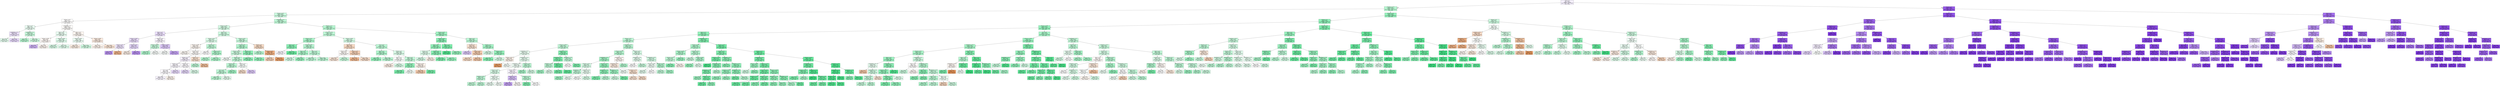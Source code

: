 digraph Tree {
node [shape=box, style="filled", color="black"] ;
0 [label="CCR <= 5.5\ngini = 0.641\nsamples = 162489\nvalue = [33577, 60577, 68335]\nclass = None", fillcolor="#f5f0fd"] ;
1 [label="graphSize <= 22.5\ngini = 0.585\nsamples = 100129\nvalue = [29627, 55185, 15317]\nclass = DCP", fillcolor="#b7f6d1"] ;
0 -> 1 [labeldistance=2.5, labelangle=45, headlabel="True"] ;
2 [label="sdComm <= 0.02\ngini = 0.595\nsamples = 67760\nvalue = [23277, 35096, 9387]\nclass = DCP", fillcolor="#caf8de"] ;
1 -> 2 ;
3 [label="sdComp <= 0.02\ngini = 0.577\nsamples = 14856\nvalue = [6786, 6750, 1320]\nclass = DLS/DC", fillcolor="#fffefe"] ;
2 -> 3 ;
4 [label="nbproc <= 4.5\ngini = 0.66\nsamples = 1410\nvalue = [458, 558, 394]\nclass = DCP", fillcolor="#eafcf2"] ;
3 -> 4 ;
5 [label="graphDepth <= 3.5\ngini = 0.636\nsamples = 514\nvalue = [180, 104, 230]\nclass = None", fillcolor="#ece1fb"] ;
4 -> 5 ;
6 [label="gini = 0.643\nsamples = 64\nvalue = [22, 28, 14]\nclass = DCP", fillcolor="#e3fbed"] ;
5 -> 6 ;
7 [label="gini = 0.618\nsamples = 450\nvalue = [158, 76, 216]\nclass = None", fillcolor="#e6d8fa"] ;
5 -> 7 ;
8 [label="graphDepth <= 3.5\ngini = 0.613\nsamples = 896\nvalue = [278, 454, 164]\nclass = DCP", fillcolor="#c7f8db"] ;
4 -> 8 ;
9 [label="gini = 0.57\nsamples = 288\nvalue = [90, 162, 36]\nclass = DCP", fillcolor="#b7f6d1"] ;
8 -> 9 ;
10 [label="gini = 0.629\nsamples = 608\nvalue = [188, 292, 128]\nclass = DCP", fillcolor="#cef9e0"] ;
8 -> 10 ;
11 [label="graphDepth <= 3.5\ngini = 0.562\nsamples = 13446\nvalue = [6328, 6192, 926]\nclass = DLS/DC", fillcolor="#fffdfb"] ;
3 -> 11 ;
12 [label="nbproc <= 4.5\ngini = 0.559\nsamples = 3708\nvalue = [1608, 1846, 254]\nclass = DCP", fillcolor="#e9fcf1"] ;
11 -> 12 ;
13 [label="sdComp <= 0.065\ngini = 0.618\nsamples = 848\nvalue = [372, 346, 130]\nclass = DLS/DC", fillcolor="#fef8f5"] ;
12 -> 13 ;
14 [label="gini = 0.586\nsamples = 72\nvalue = [12, 20, 40]\nclass = None", fillcolor="#cfb3f5"] ;
13 -> 14 ;
15 [label="gini = 0.595\nsamples = 776\nvalue = [360, 326, 90]\nclass = DLS/DC", fillcolor="#fdf5f0"] ;
13 -> 15 ;
16 [label="sdComp <= 0.065\ngini = 0.536\nsamples = 2860\nvalue = [1236, 1500, 124]\nclass = DCP", fillcolor="#dffbeb"] ;
12 -> 16 ;
17 [label="gini = 0.594\nsamples = 128\nvalue = [48, 64, 16]\nclass = DCP", fillcolor="#d7fae6"] ;
16 -> 17 ;
18 [label="gini = 0.533\nsamples = 2732\nvalue = [1188, 1436, 108]\nclass = DCP", fillcolor="#dffbeb"] ;
16 -> 18 ;
19 [label="nbproc <= 4.5\ngini = 0.561\nsamples = 9738\nvalue = [4720, 4346, 672]\nclass = DLS/DC", fillcolor="#fdf6f1"] ;
11 -> 19 ;
20 [label="sdComp <= 0.065\ngini = 0.558\nsamples = 3630\nvalue = [1592, 1798, 240]\nclass = DCP", fillcolor="#ebfcf2"] ;
19 -> 20 ;
21 [label="gini = 0.579\nsamples = 1362\nvalue = [676, 554, 132]\nclass = DLS/DC", fillcolor="#fbece1"] ;
20 -> 21 ;
22 [label="gini = 0.534\nsamples = 2268\nvalue = [916, 1244, 108]\nclass = DCP", fillcolor="#cff9e0"] ;
20 -> 22 ;
23 [label="sdComp <= 0.065\ngini = 0.559\nsamples = 6108\nvalue = [3128, 2548, 432]\nclass = DLS/DC", fillcolor="#fbeadf"] ;
19 -> 23 ;
24 [label="gini = 0.547\nsamples = 2504\nvalue = [1252, 1120, 132]\nclass = DLS/DC", fillcolor="#fdf3ec"] ;
23 -> 24 ;
25 [label="gini = 0.565\nsamples = 3604\nvalue = [1876, 1428, 300]\nclass = DLS/DC", fillcolor="#fae5d6"] ;
23 -> 25 ;
26 [label="graphDepth <= 3.5\ngini = 0.592\nsamples = 52904\nvalue = [16491, 28346, 8067]\nclass = DCP", fillcolor="#bff7d6"] ;
2 -> 26 ;
27 [label="sdComp <= 0.065\ngini = 0.635\nsamples = 13934\nvalue = [4407, 6494, 3033]\nclass = DCP", fillcolor="#d4f9e3"] ;
26 -> 27 ;
28 [label="nbproc <= 4.5\ngini = 0.655\nsamples = 1278\nvalue = [392, 352, 534]\nclass = None", fillcolor="#ebdffb"] ;
27 -> 28 ;
29 [label="sdComm <= 0.065\ngini = 0.604\nsamples = 432\nvalue = [162, 60, 210]\nclass = None", fillcolor="#e9dcfa"] ;
28 -> 29 ;
30 [label="sdComp <= 0.02\ngini = 0.534\nsamples = 200\nvalue = [88, 8, 104]\nclass = None", fillcolor="#ede3fb"] ;
29 -> 30 ;
31 [label="gini = 0.459\nsamples = 128\nvalue = [38, 4, 86]\nclass = None", fillcolor="#bc95f1"] ;
30 -> 31 ;
32 [label="gini = 0.452\nsamples = 72\nvalue = [50, 4, 18]\nclass = DLS/DC", fillcolor="#f0b48a"] ;
30 -> 32 ;
33 [label="sdComp <= 0.02\ngini = 0.639\nsamples = 232\nvalue = [74, 52, 106]\nclass = None", fillcolor="#e5d7fa"] ;
29 -> 33 ;
34 [label="gini = 0.655\nsamples = 116\nvalue = [48, 38, 30]\nclass = DLS/DC", fillcolor="#fcefe6"] ;
33 -> 34 ;
35 [label="gini = 0.506\nsamples = 116\nvalue = [26, 14, 76]\nclass = None", fillcolor="#b991f1"] ;
33 -> 35 ;
36 [label="sdComp <= 0.02\ngini = 0.66\nsamples = 846\nvalue = [230, 292, 324]\nclass = None", fillcolor="#f8f4fd"] ;
28 -> 36 ;
37 [label="sdComm <= 0.065\ngini = 0.623\nsamples = 286\nvalue = [84, 142, 60]\nclass = DCP", fillcolor="#c6f8db"] ;
36 -> 37 ;
38 [label="gini = 0.582\nsamples = 184\nvalue = [48, 104, 32]\nclass = DCP", fillcolor="#adf4cb"] ;
37 -> 38 ;
39 [label="gini = 0.661\nsamples = 102\nvalue = [36, 38, 28]\nclass = DCP", fillcolor="#f9fefb"] ;
37 -> 39 ;
40 [label="sdComm <= 0.065\ngini = 0.638\nsamples = 560\nvalue = [146, 150, 264]\nclass = None", fillcolor="#dcc8f8"] ;
36 -> 40 ;
41 [label="gini = 0.666\nsamples = 228\nvalue = [76, 80, 72]\nclass = DCP", fillcolor="#fafefc"] ;
40 -> 41 ;
42 [label="gini = 0.577\nsamples = 332\nvalue = [70, 70, 192]\nclass = None", fillcolor="#c4a3f3"] ;
40 -> 42 ;
43 [label="nbproc <= 4.5\ngini = 0.625\nsamples = 12656\nvalue = [4015, 6142, 2499]\nclass = DCP", fillcolor="#cef9e0"] ;
27 -> 43 ;
44 [label="sdComp <= 0.65\ngini = 0.653\nsamples = 4173\nvalue = [1229, 1782, 1162]\nclass = DCP", fillcolor="#dafae7"] ;
43 -> 44 ;
45 [label="sdComm <= 0.065\ngini = 0.656\nsamples = 2441\nvalue = [965, 854, 622]\nclass = DLS/DC", fillcolor="#fdf6f1"] ;
44 -> 45 ;
46 [label="gini = 0.626\nsamples = 1232\nvalue = [530, 492, 210]\nclass = DLS/DC", fillcolor="#fef9f5"] ;
45 -> 46 ;
47 [label="sdComm <= 0.65\ngini = 0.665\nsamples = 1209\nvalue = [435, 362, 412]\nclass = DLS/DC", fillcolor="#fefbf9"] ;
45 -> 47 ;
48 [label="sdComm <= 0.2\ngini = 0.664\nsamples = 893\nvalue = [289, 270, 334]\nclass = None", fillcolor="#f6f0fd"] ;
47 -> 48 ;
49 [label="sdComp <= 0.2\ngini = 0.662\nsamples = 631\nvalue = [219, 176, 236]\nclass = None", fillcolor="#faf7fe"] ;
48 -> 49 ;
50 [label="CCR <= 0.55\ngini = 0.664\nsamples = 567\nvalue = [197, 164, 206]\nclass = None", fillcolor="#fcfafe"] ;
49 -> 50 ;
51 [label="gini = 0.664\nsamples = 443\nvalue = [147, 132, 164]\nclass = None", fillcolor="#f8f4fe"] ;
50 -> 51 ;
52 [label="gini = 0.656\nsamples = 124\nvalue = [50, 32, 42]\nclass = DLS/DC", fillcolor="#fcf3ec"] ;
50 -> 52 ;
53 [label="gini = 0.627\nsamples = 64\nvalue = [22, 12, 30]\nclass = None", fillcolor="#e7d9fa"] ;
49 -> 53 ;
54 [label="sdComp <= 0.2\ngini = 0.66\nsamples = 262\nvalue = [70, 94, 98]\nclass = None", fillcolor="#fcfafe"] ;
48 -> 54 ;
55 [label="gini = 0.648\nsamples = 118\nvalue = [36, 30, 52]\nclass = None", fillcolor="#e6d8fa"] ;
54 -> 55 ;
56 [label="gini = 0.645\nsamples = 144\nvalue = [34, 64, 46]\nclass = DCP", fillcolor="#dbfae8"] ;
54 -> 56 ;
57 [label="sdComp <= 0.2\ngini = 0.641\nsamples = 316\nvalue = [146, 92, 78]\nclass = DLS/DC", fillcolor="#f9e1cf"] ;
47 -> 57 ;
58 [label="gini = 0.608\nsamples = 168\nvalue = [48, 88, 32]\nclass = DCP", fillcolor="#bdf6d5"] ;
57 -> 58 ;
59 [label="gini = 0.464\nsamples = 148\nvalue = [98, 4, 46]\nclass = DLS/DC", fillcolor="#f2bf9a"] ;
57 -> 59 ;
60 [label="sdComm <= 0.2\ngini = 0.592\nsamples = 1732\nvalue = [264, 928, 540]\nclass = DCP", fillcolor="#bff7d6"] ;
44 -> 60 ;
61 [label="gini = 0.626\nsamples = 416\nvalue = [70, 172, 174]\nclass = None", fillcolor="#fefdff"] ;
60 -> 61 ;
62 [label="sdComm <= 0.65\ngini = 0.571\nsamples = 1316\nvalue = [194, 756, 366]\nclass = DCP", fillcolor="#aef4cb"] ;
60 -> 62 ;
63 [label="gini = 0.601\nsamples = 244\nvalue = [60, 132, 52]\nclass = DCP", fillcolor="#b2f5ce"] ;
62 -> 63 ;
64 [label="gini = 0.56\nsamples = 1072\nvalue = [134, 624, 314]\nclass = DCP", fillcolor="#aef4cb"] ;
62 -> 64 ;
65 [label="sdComm <= 0.65\ngini = 0.603\nsamples = 8483\nvalue = [2786, 4360, 1337]\nclass = DCP", fillcolor="#c8f8dc"] ;
43 -> 65 ;
66 [label="sdComp <= 0.65\ngini = 0.58\nsamples = 6833\nvalue = [1940, 3840, 1053]\nclass = DCP", fillcolor="#b2f5ce"] ;
65 -> 66 ;
67 [label="sdComm <= 0.065\ngini = 0.603\nsamples = 4209\nvalue = [1400, 2156, 653]\nclass = DCP", fillcolor="#caf8dd"] ;
66 -> 67 ;
68 [label="gini = 0.549\nsamples = 886\nvalue = [408, 430, 48]\nclass = DCP", fillcolor="#f6fef9"] ;
67 -> 68 ;
69 [label="sdComp <= 0.2\ngini = 0.608\nsamples = 3323\nvalue = [992, 1726, 605]\nclass = DCP", fillcolor="#c1f7d7"] ;
67 -> 69 ;
70 [label="sdComm <= 0.2\ngini = 0.597\nsamples = 3019\nvalue = [900, 1616, 503]\nclass = DCP", fillcolor="#bcf6d4"] ;
69 -> 70 ;
71 [label="CCR <= 0.55\ngini = 0.601\nsamples = 2824\nvalue = [846, 1494, 484]\nclass = DCP", fillcolor="#bef6d6"] ;
70 -> 71 ;
72 [label="gini = 0.594\nsamples = 2572\nvalue = [762, 1388, 422]\nclass = DCP", fillcolor="#bbf6d3"] ;
71 -> 72 ;
73 [label="gini = 0.651\nsamples = 252\nvalue = [84, 106, 62]\nclass = DCP", fillcolor="#e5fcee"] ;
71 -> 73 ;
74 [label="gini = 0.522\nsamples = 195\nvalue = [54, 122, 19]\nclass = DCP", fillcolor="#a0f2c2"] ;
70 -> 74 ;
75 [label="sdComm <= 0.2\ngini = 0.665\nsamples = 304\nvalue = [92, 110, 102]\nclass = DCP", fillcolor="#f7fefa"] ;
69 -> 75 ;
76 [label="gini = 0.545\nsamples = 124\nvalue = [68, 48, 8]\nclass = DLS/DC", fillcolor="#f8decb"] ;
75 -> 76 ;
77 [label="gini = 0.591\nsamples = 180\nvalue = [24, 62, 94]\nclass = None", fillcolor="#ddc9f8"] ;
75 -> 77 ;
78 [label="sdComm <= 0.2\ngini = 0.523\nsamples = 2624\nvalue = [540, 1684, 400]\nclass = DCP", fillcolor="#92f1ba"] ;
66 -> 78 ;
79 [label="gini = 0.524\nsamples = 1032\nvalue = [190, 662, 180]\nclass = DCP", fillcolor="#90f0b8"] ;
78 -> 79 ;
80 [label="gini = 0.52\nsamples = 1592\nvalue = [350, 1022, 220]\nclass = DCP", fillcolor="#94f1bb"] ;
78 -> 80 ;
81 [label="sdComp <= 0.2\ngini = 0.608\nsamples = 1650\nvalue = [846, 520, 284]\nclass = DLS/DC", fillcolor="#f7dbc6"] ;
65 -> 81 ;
82 [label="gini = 0.61\nsamples = 654\nvalue = [142, 344, 168]\nclass = DCP", fillcolor="#b7f6d1"] ;
81 -> 82 ;
83 [label="sdComp <= 0.65\ngini = 0.456\nsamples = 996\nvalue = [704, 176, 116]\nclass = DLS/DC", fillcolor="#eeae80"] ;
81 -> 83 ;
84 [label="gini = 0.605\nsamples = 322\nvalue = [172, 82, 68]\nclass = DLS/DC", fillcolor="#f5d0b5"] ;
83 -> 84 ;
85 [label="gini = 0.352\nsamples = 674\nvalue = [532, 94, 48]\nclass = DLS/DC", fillcolor="#eba069"] ;
83 -> 85 ;
86 [label="sdComm <= 0.2\ngini = 0.573\nsamples = 38970\nvalue = [12084, 21852, 5034]\nclass = DCP", fillcolor="#b7f6d1"] ;
26 -> 86 ;
87 [label="sdComm <= 0.065\ngini = 0.57\nsamples = 28658\nvalue = [9778, 15750, 3130]\nclass = DCP", fillcolor="#c0f7d7"] ;
86 -> 87 ;
88 [label="sdComp <= 0.02\ngini = 0.55\nsamples = 12416\nvalue = [3636, 7362, 1418]\nclass = DCP", fillcolor="#abf4ca"] ;
87 -> 88 ;
89 [label="nbproc <= 4.5\ngini = 0.487\nsamples = 2614\nvalue = [328, 1770, 516]\nclass = DCP", fillcolor="#89efb4"] ;
88 -> 89 ;
90 [label="gini = 0.662\nsamples = 638\nvalue = [180, 222, 236]\nclass = None", fillcolor="#fbf8fe"] ;
89 -> 90 ;
91 [label="gini = 0.361\nsamples = 1976\nvalue = [148, 1548, 280]\nclass = DCP", fillcolor="#6beca1"] ;
89 -> 91 ;
92 [label="sdComp <= 0.065\ngini = 0.552\nsamples = 9802\nvalue = [3308, 5592, 902]\nclass = DCP", fillcolor="#b9f6d3"] ;
88 -> 92 ;
93 [label="nbproc <= 4.5\ngini = 0.53\nsamples = 1828\nvalue = [560, 1110, 158]\nclass = DCP", fillcolor="#a9f4c8"] ;
92 -> 93 ;
94 [label="gini = 0.603\nsamples = 508\nvalue = [180, 254, 74]\nclass = DCP", fillcolor="#d2f9e3"] ;
93 -> 94 ;
95 [label="gini = 0.493\nsamples = 1320\nvalue = [380, 856, 84]\nclass = DCP", fillcolor="#9bf2bf"] ;
93 -> 95 ;
96 [label="nbproc <= 4.5\ngini = 0.557\nsamples = 7974\nvalue = [2748, 4482, 744]\nclass = DCP", fillcolor="#bdf6d5"] ;
92 -> 96 ;
97 [label="gini = 0.553\nsamples = 3108\nvalue = [1076, 1756, 276]\nclass = DCP", fillcolor="#bdf6d5"] ;
96 -> 97 ;
98 [label="gini = 0.559\nsamples = 4866\nvalue = [1672, 2726, 468]\nclass = DCP", fillcolor="#bef6d5"] ;
96 -> 98 ;
99 [label="sdComp <= 0.065\ngini = 0.579\nsamples = 16242\nvalue = [6142, 8388, 1712]\nclass = DCP", fillcolor="#d3f9e3"] ;
87 -> 99 ;
100 [label="nbproc <= 4.5\ngini = 0.583\nsamples = 3302\nvalue = [1772, 1110, 420]\nclass = DLS/DC", fillcolor="#f7d9c3"] ;
99 -> 100 ;
101 [label="sdComp <= 0.02\ngini = 0.657\nsamples = 738\nvalue = [284, 266, 188]\nclass = DLS/DC", fillcolor="#fefaf7"] ;
100 -> 101 ;
102 [label="gini = 0.642\nsamples = 390\nvalue = [176, 90, 124]\nclass = DLS/DC", fillcolor="#fae6d8"] ;
101 -> 102 ;
103 [label="gini = 0.614\nsamples = 348\nvalue = [108, 176, 64]\nclass = DCP", fillcolor="#c7f8db"] ;
101 -> 103 ;
104 [label="sdComp <= 0.02\ngini = 0.547\nsamples = 2564\nvalue = [1488, 844, 232]\nclass = DLS/DC", fillcolor="#f5d0b5"] ;
100 -> 104 ;
105 [label="gini = 0.487\nsamples = 876\nvalue = [584, 216, 76]\nclass = DLS/DC", fillcolor="#f1b991"] ;
104 -> 105 ;
106 [label="gini = 0.566\nsamples = 1688\nvalue = [904, 628, 156]\nclass = DLS/DC", fillcolor="#f8decb"] ;
104 -> 106 ;
107 [label="CCR <= 0.55\ngini = 0.56\nsamples = 12940\nvalue = [4370, 7278, 1292]\nclass = DCP", fillcolor="#bcf6d4"] ;
99 -> 107 ;
108 [label="nbproc <= 4.5\ngini = 0.543\nsamples = 9036\nvalue = [2862, 5328, 846]\nclass = DCP", fillcolor="#b0f5cd"] ;
107 -> 108 ;
109 [label="gini = 0.519\nsamples = 2442\nvalue = [596, 1558, 288]\nclass = DCP", fillcolor="#98f1bd"] ;
108 -> 109 ;
110 [label="gini = 0.548\nsamples = 6594\nvalue = [2266, 3770, 558]\nclass = DCP", fillcolor="#baf6d3"] ;
108 -> 110 ;
111 [label="sdComp <= 0.2\ngini = 0.588\nsamples = 3904\nvalue = [1508, 1950, 446]\nclass = DCP", fillcolor="#dafae8"] ;
107 -> 111 ;
112 [label="nbproc <= 4.5\ngini = 0.579\nsamples = 1866\nvalue = [836, 858, 172]\nclass = DCP", fillcolor="#fbfefc"] ;
111 -> 112 ;
113 [label="gini = 0.56\nsamples = 1090\nvalue = [548, 466, 76]\nclass = DLS/DC", fillcolor="#fceee5"] ;
112 -> 113 ;
114 [label="gini = 0.592\nsamples = 776\nvalue = [288, 392, 96]\nclass = DCP", fillcolor="#d5f9e4"] ;
112 -> 114 ;
115 [label="nbproc <= 4.5\ngini = 0.586\nsamples = 2038\nvalue = [672, 1092, 274]\nclass = DCP", fillcolor="#c2f7d8"] ;
111 -> 115 ;
116 [label="sdComp <= 0.65\ngini = 0.508\nsamples = 1142\nvalue = [266, 744, 132]\nclass = DCP", fillcolor="#93f1ba"] ;
115 -> 116 ;
117 [label="gini = 0.439\nsamples = 808\nvalue = [116, 584, 108]\nclass = DCP", fillcolor="#79edaa"] ;
116 -> 117 ;
118 [label="gini = 0.564\nsamples = 334\nvalue = [150, 160, 24]\nclass = DCP", fillcolor="#f4fef8"] ;
116 -> 118 ;
119 [label="sdComp <= 0.65\ngini = 0.619\nsamples = 896\nvalue = [406, 348, 142]\nclass = DLS/DC", fillcolor="#fcf2ea"] ;
115 -> 119 ;
120 [label="gini = 0.586\nsamples = 648\nvalue = [364, 164, 120]\nclass = DLS/DC", fillcolor="#f4cbad"] ;
119 -> 120 ;
121 [label="gini = 0.413\nsamples = 248\nvalue = [42, 184, 22]\nclass = DCP", fillcolor="#77eda8"] ;
119 -> 121 ;
122 [label="sdComm <= 0.65\ngini = 0.566\nsamples = 10312\nvalue = [2306, 6102, 1904]\nclass = DCP", fillcolor="#a1f3c3"] ;
86 -> 122 ;
123 [label="sdComp <= 0.65\ngini = 0.506\nsamples = 4988\nvalue = [812, 3294, 882]\nclass = DCP", fillcolor="#8bf0b5"] ;
122 -> 123 ;
124 [label="nbproc <= 4.5\ngini = 0.532\nsamples = 3262\nvalue = [572, 2066, 624]\nclass = DCP", fillcolor="#93f1ba"] ;
123 -> 124 ;
125 [label="sdComp <= 0.2\ngini = 0.627\nsamples = 648\nvalue = [230, 300, 118]\nclass = DCP", fillcolor="#defbea"] ;
124 -> 125 ;
126 [label="gini = 0.617\nsamples = 548\nvalue = [188, 266, 94]\nclass = DCP", fillcolor="#d4f9e4"] ;
125 -> 126 ;
127 [label="gini = 0.65\nsamples = 100\nvalue = [42, 34, 24]\nclass = DLS/DC", fillcolor="#fcf0e7"] ;
125 -> 127 ;
128 [label="sdComp <= 0.2\ngini = 0.489\nsamples = 2614\nvalue = [342, 1766, 506]\nclass = DCP", fillcolor="#89efb4"] ;
124 -> 128 ;
129 [label="gini = 0.429\nsamples = 1440\nvalue = [80, 1036, 324]\nclass = DCP", fillcolor="#81eeaf"] ;
128 -> 129 ;
130 [label="gini = 0.54\nsamples = 1174\nvalue = [262, 730, 182]\nclass = DCP", fillcolor="#99f2be"] ;
128 -> 130 ;
131 [label="nbproc <= 4.5\ngini = 0.452\nsamples = 1726\nvalue = [240, 1228, 258]\nclass = DCP", fillcolor="#7ceeac"] ;
123 -> 131 ;
132 [label="gini = 0.214\nsamples = 562\nvalue = [4, 494, 64]\nclass = DCP", fillcolor="#54e992"] ;
131 -> 132 ;
133 [label="gini = 0.533\nsamples = 1164\nvalue = [236, 734, 194]\nclass = DCP", fillcolor="#95f1bb"] ;
131 -> 133 ;
134 [label="nbproc <= 4.5\ngini = 0.606\nsamples = 5324\nvalue = [1494, 2808, 1022]\nclass = DCP", fillcolor="#bbf6d4"] ;
122 -> 134 ;
135 [label="sdComp <= 0.2\ngini = 0.641\nsamples = 858\nvalue = [394, 208, 256]\nclass = DLS/DC", fillcolor="#f9e2d2"] ;
134 -> 135 ;
136 [label="gini = 0.627\nsamples = 228\nvalue = [50, 66, 112]\nclass = None", fillcolor="#dbc7f8"] ;
135 -> 136 ;
137 [label="sdComp <= 0.65\ngini = 0.599\nsamples = 630\nvalue = [344, 142, 144]\nclass = DLS/DC", fillcolor="#f4cbae"] ;
135 -> 137 ;
138 [label="gini = 0.613\nsamples = 338\nvalue = [172, 62, 104]\nclass = DLS/DC", fillcolor="#f7dac5"] ;
137 -> 138 ;
139 [label="gini = 0.559\nsamples = 292\nvalue = [172, 80, 40]\nclass = DLS/DC", fillcolor="#f4c8a9"] ;
137 -> 139 ;
140 [label="sdComp <= 0.2\ngini = 0.571\nsamples = 4466\nvalue = [1100, 2600, 766]\nclass = DCP", fillcolor="#a7f3c7"] ;
134 -> 140 ;
141 [label="gini = 0.645\nsamples = 1256\nvalue = [380, 564, 312]\nclass = DCP", fillcolor="#d5fae5"] ;
140 -> 141 ;
142 [label="sdComp <= 0.65\ngini = 0.527\nsamples = 3210\nvalue = [720, 2036, 454]\nclass = DCP", fillcolor="#96f1bc"] ;
140 -> 142 ;
143 [label="gini = 0.49\nsamples = 2574\nvalue = [502, 1736, 336]\nclass = DCP", fillcolor="#89f0b4"] ;
142 -> 143 ;
144 [label="gini = 0.626\nsamples = 636\nvalue = [218, 300, 118]\nclass = DCP", fillcolor="#d8fae6"] ;
142 -> 144 ;
145 [label="sdComm <= 0.65\ngini = 0.543\nsamples = 32369\nvalue = [6350, 20089, 5930]\nclass = DCP", fillcolor="#96f1bc"] ;
1 -> 145 ;
146 [label="sdComp <= 0.2\ngini = 0.524\nsamples = 27898\nvalue = [4998, 17914, 4986]\nclass = DCP", fillcolor="#8ff0b8"] ;
145 -> 146 ;
147 [label="sdComp <= 0.065\ngini = 0.541\nsamples = 21630\nvalue = [4624, 13438, 3568]\nclass = DCP", fillcolor="#98f2be"] ;
146 -> 147 ;
148 [label="nbproc <= 4.5\ngini = 0.517\nsamples = 9942\nvalue = [1354, 6416, 2172]\nclass = DCP", fillcolor="#93f1ba"] ;
147 -> 148 ;
149 [label="sdComp <= 0.02\ngini = 0.6\nsamples = 3546\nvalue = [600, 1878, 1068]\nclass = DCP", fillcolor="#bef7d6"] ;
148 -> 149 ;
150 [label="sdComm <= 0.065\ngini = 0.581\nsamples = 1928\nvalue = [244, 1040, 644]\nclass = DCP", fillcolor="#c2f7d8"] ;
149 -> 150 ;
151 [label="graphDepth <= 6.5\ngini = 0.624\nsamples = 1230\nvalue = [208, 556, 466]\nclass = DCP", fillcolor="#e8fcf0"] ;
150 -> 151 ;
152 [label="sdComm <= 0.02\ngini = 0.659\nsamples = 160\nvalue = [64, 52, 44]\nclass = DLS/DC", fillcolor="#fcf1e9"] ;
151 -> 152 ;
153 [label="gini = 0.336\nsamples = 70\nvalue = [56, 10, 4]\nclass = DLS/DC", fillcolor="#eb9e67"] ;
152 -> 153 ;
154 [label="gini = 0.577\nsamples = 90\nvalue = [8, 42, 40]\nclass = DCP", fillcolor="#f7fefa"] ;
152 -> 154 ;
155 [label="graphDepth <= 25.5\ngini = 0.604\nsamples = 1070\nvalue = [144, 504, 422]\nclass = DCP", fillcolor="#e6fcef"] ;
151 -> 155 ;
156 [label="graphDepth <= 13.5\ngini = 0.613\nsamples = 888\nvalue = [130, 400, 358]\nclass = DCP", fillcolor="#effdf5"] ;
155 -> 156 ;
157 [label="sdComm <= 0.02\ngini = 0.588\nsamples = 464\nvalue = [54, 234, 176]\nclass = DCP", fillcolor="#d7fae6"] ;
156 -> 157 ;
158 [label="graphSize <= 40.0\ngini = 0.538\nsamples = 210\nvalue = [14, 120, 76]\nclass = DCP", fillcolor="#bef6d6"] ;
157 -> 158 ;
159 [label="gini = 0.554\nsamples = 114\nvalue = [10, 64, 40]\nclass = DCP", fillcolor="#bff7d6"] ;
158 -> 159 ;
160 [label="gini = 0.517\nsamples = 96\nvalue = [4, 56, 36]\nclass = DCP", fillcolor="#bdf6d5"] ;
158 -> 160 ;
161 [label="graphSize <= 40.0\ngini = 0.619\nsamples = 254\nvalue = [40, 114, 100]\nclass = DCP", fillcolor="#edfdf4"] ;
157 -> 161 ;
162 [label="gini = 0.636\nsamples = 184\nvalue = [36, 80, 68]\nclass = DCP", fillcolor="#ebfcf2"] ;
161 -> 162 ;
163 [label="gini = 0.552\nsamples = 70\nvalue = [4, 34, 32]\nclass = DCP", fillcolor="#f5fef8"] ;
161 -> 163 ;
164 [label="sdComm <= 0.02\ngini = 0.63\nsamples = 424\nvalue = [76, 166, 182]\nclass = None", fillcolor="#f7f3fd"] ;
156 -> 164 ;
165 [label="graphSize <= 75.0\ngini = 0.622\nsamples = 242\nvalue = [56, 64, 122]\nclass = None", fillcolor="#d6bef7"] ;
164 -> 165 ;
166 [label="gini = 0.564\nsamples = 162\nvalue = [28, 38, 96]\nclass = None", fillcolor="#c4a2f3"] ;
165 -> 166 ;
167 [label="gini = 0.666\nsamples = 80\nvalue = [28, 26, 26]\nclass = DLS/DC", fillcolor="#fefaf8"] ;
165 -> 167 ;
168 [label="graphSize <= 75.0\ngini = 0.565\nsamples = 182\nvalue = [20, 102, 60]\nclass = DCP", fillcolor="#bbf6d4"] ;
164 -> 168 ;
169 [label="gini = 0.452\nsamples = 82\nvalue = [8, 58, 16]\nclass = DCP", fillcolor="#81eeaf"] ;
168 -> 169 ;
170 [label="gini = 0.598\nsamples = 100\nvalue = [12, 44, 44]\nclass = DCP", fillcolor="#ffffff"] ;
168 -> 170 ;
171 [label="sdComm <= 0.02\ngini = 0.544\nsamples = 182\nvalue = [14, 104, 64]\nclass = DCP", fillcolor="#bcf6d4"] ;
155 -> 171 ;
172 [label="gini = 0.497\nsamples = 96\nvalue = [4, 60, 32]\nclass = DCP", fillcolor="#a8f4c8"] ;
171 -> 172 ;
173 [label="gini = 0.586\nsamples = 86\nvalue = [10, 44, 32]\nclass = DCP", fillcolor="#d3f9e3"] ;
171 -> 173 ;
174 [label="graphSize <= 75.0\ngini = 0.451\nsamples = 698\nvalue = [36, 484, 178]\nclass = DCP", fillcolor="#8af0b5"] ;
150 -> 174 ;
175 [label="graphDepth <= 9.0\ngini = 0.411\nsamples = 532\nvalue = [24, 390, 118]\nclass = DCP", fillcolor="#7deeac"] ;
174 -> 175 ;
176 [label="graphSize <= 40.0\ngini = 0.578\nsamples = 128\nvalue = [16, 70, 42]\nclass = DCP", fillcolor="#bff7d6"] ;
175 -> 176 ;
177 [label="gini = 0.541\nsamples = 62\nvalue = [8, 38, 16]\nclass = DCP", fillcolor="#a0f3c3"] ;
176 -> 177 ;
178 [label="gini = 0.595\nsamples = 66\nvalue = [8, 32, 26]\nclass = DCP", fillcolor="#e1fbec"] ;
176 -> 178 ;
179 [label="graphDepth <= 13.5\ngini = 0.337\nsamples = 404\nvalue = [8, 320, 76]\nclass = DCP", fillcolor="#6ceca1"] ;
175 -> 179 ;
180 [label="gini = 0.386\nsamples = 212\nvalue = [8, 160, 44]\nclass = DCP", fillcolor="#76eda8"] ;
179 -> 180 ;
181 [label="gini = 0.278\nsamples = 192\nvalue = [0, 160, 32]\nclass = DCP", fillcolor="#61ea9a"] ;
179 -> 181 ;
182 [label="graphDepth <= 25.5\ngini = 0.543\nsamples = 166\nvalue = [12, 94, 60]\nclass = DCP", fillcolor="#bff7d7"] ;
174 -> 182 ;
183 [label="gini = 0.536\nsamples = 104\nvalue = [4, 50, 50]\nclass = DCP", fillcolor="#ffffff"] ;
182 -> 183 ;
184 [label="gini = 0.454\nsamples = 62\nvalue = [8, 44, 10]\nclass = DCP", fillcolor="#7eeead"] ;
182 -> 184 ;
185 [label="graphSize <= 75.0\ngini = 0.615\nsamples = 1618\nvalue = [356, 838, 424]\nclass = DCP", fillcolor="#baf6d3"] ;
149 -> 185 ;
186 [label="sdComm <= 0.065\ngini = 0.61\nsamples = 1160\nvalue = [296, 610, 254]\nclass = DCP", fillcolor="#b7f6d1"] ;
185 -> 186 ;
187 [label="graphDepth <= 9.0\ngini = 0.575\nsamples = 836\nvalue = [158, 484, 194]\nclass = DCP", fillcolor="#a6f3c6"] ;
186 -> 187 ;
188 [label="sdComm <= 0.02\ngini = 0.602\nsamples = 354\nvalue = [50, 176, 128]\nclass = DCP", fillcolor="#d5f9e4"] ;
187 -> 188 ;
189 [label="graphDepth <= 6.5\ngini = 0.571\nsamples = 160\nvalue = [18, 88, 54]\nclass = DCP", fillcolor="#bff7d7"] ;
188 -> 189 ;
190 [label="gini = 0.534\nsamples = 84\nvalue = [10, 52, 22]\nclass = DCP", fillcolor="#9ff2c2"] ;
189 -> 190 ;
191 [label="gini = 0.587\nsamples = 76\nvalue = [8, 36, 32]\nclass = DCP", fillcolor="#edfdf4"] ;
189 -> 191 ;
192 [label="graphSize <= 40.0\ngini = 0.622\nsamples = 194\nvalue = [32, 88, 74]\nclass = DCP", fillcolor="#e8fcf0"] ;
188 -> 192 ;
193 [label="gini = 0.617\nsamples = 106\nvalue = [16, 46, 44]\nclass = DCP", fillcolor="#f9fefb"] ;
192 -> 193 ;
194 [label="gini = 0.623\nsamples = 88\nvalue = [16, 42, 30]\nclass = DCP", fillcolor="#d6fae5"] ;
192 -> 194 ;
195 [label="sdComm <= 0.02\ngini = 0.523\nsamples = 482\nvalue = [108, 308, 66]\nclass = DCP", fillcolor="#95f1bc"] ;
187 -> 195 ;
196 [label="graphDepth <= 13.5\ngini = 0.512\nsamples = 254\nvalue = [48, 166, 40]\nclass = DCP", fillcolor="#8ef0b7"] ;
195 -> 196 ;
197 [label="gini = 0.451\nsamples = 174\nvalue = [26, 124, 24]\nclass = DCP", fillcolor="#7ceeac"] ;
196 -> 197 ;
198 [label="gini = 0.609\nsamples = 80\nvalue = [22, 42, 16]\nclass = DCP", fillcolor="#bbf6d4"] ;
196 -> 198 ;
199 [label="graphDepth <= 13.5\ngini = 0.53\nsamples = 228\nvalue = [60, 142, 26]\nclass = DCP", fillcolor="#9ef2c2"] ;
195 -> 199 ;
200 [label="gini = 0.617\nsamples = 114\nvalue = [38, 56, 20]\nclass = DCP", fillcolor="#d0f9e1"] ;
199 -> 200 ;
201 [label="gini = 0.391\nsamples = 114\nvalue = [22, 86, 6]\nclass = DCP", fillcolor="#75eda7"] ;
199 -> 201 ;
202 [label="graphDepth <= 13.5\ngini = 0.633\nsamples = 324\nvalue = [138, 126, 60]\nclass = DLS/DC", fillcolor="#fdf7f3"] ;
186 -> 202 ;
203 [label="graphDepth <= 6.5\ngini = 0.632\nsamples = 268\nvalue = [122, 94, 52]\nclass = DLS/DC", fillcolor="#fbebdf"] ;
202 -> 203 ;
204 [label="gini = 0.665\nsamples = 76\nvalue = [24, 28, 24]\nclass = DCP", fillcolor="#f0fdf5"] ;
203 -> 204 ;
205 [label="graphSize <= 40.0\ngini = 0.6\nsamples = 192\nvalue = [98, 66, 28]\nclass = DLS/DC", fillcolor="#f8dfcd"] ;
203 -> 205 ;
206 [label="gini = 0.599\nsamples = 142\nvalue = [72, 50, 20]\nclass = DLS/DC", fillcolor="#f9e1d0"] ;
205 -> 206 ;
207 [label="gini = 0.602\nsamples = 50\nvalue = [26, 16, 8]\nclass = DLS/DC", fillcolor="#f7dac5"] ;
205 -> 207 ;
208 [label="gini = 0.571\nsamples = 56\nvalue = [16, 32, 8]\nclass = DCP", fillcolor="#b0f5cd"] ;
202 -> 208 ;
209 [label="sdComm <= 0.02\ngini = 0.597\nsamples = 458\nvalue = [60, 228, 170]\nclass = DCP", fillcolor="#d7fae6"] ;
185 -> 209 ;
210 [label="graphDepth <= 25.5\ngini = 0.651\nsamples = 146\nvalue = [36, 62, 48]\nclass = DCP", fillcolor="#e3fbed"] ;
209 -> 210 ;
211 [label="gini = 0.656\nsamples = 80\nvalue = [20, 30, 30]\nclass = DCP", fillcolor="#ffffff"] ;
210 -> 211 ;
212 [label="gini = 0.632\nsamples = 66\nvalue = [16, 32, 18]\nclass = DCP", fillcolor="#c5f7da"] ;
210 -> 212 ;
213 [label="graphDepth <= 25.5\ngini = 0.558\nsamples = 312\nvalue = [24, 166, 122]\nclass = DCP", fillcolor="#d1f9e2"] ;
209 -> 213 ;
214 [label="sdComm <= 0.065\ngini = 0.588\nsamples = 170\nvalue = [18, 80, 72]\nclass = DCP", fillcolor="#effdf5"] ;
213 -> 214 ;
215 [label="gini = 0.569\nsamples = 96\nvalue = [8, 48, 40]\nclass = DCP", fillcolor="#e3fbed"] ;
214 -> 215 ;
216 [label="gini = 0.608\nsamples = 74\nvalue = [10, 32, 32]\nclass = DCP", fillcolor="#ffffff"] ;
214 -> 216 ;
217 [label="sdComm <= 0.065\ngini = 0.507\nsamples = 142\nvalue = [6, 86, 50]\nclass = DCP", fillcolor="#b2f5ce"] ;
213 -> 217 ;
218 [label="gini = 0.555\nsamples = 68\nvalue = [6, 38, 24]\nclass = DCP", fillcolor="#c0f7d7"] ;
217 -> 218 ;
219 [label="gini = 0.456\nsamples = 74\nvalue = [0, 48, 26]\nclass = DCP", fillcolor="#a4f3c5"] ;
217 -> 219 ;
220 [label="graphDepth <= 6.5\ngini = 0.453\nsamples = 6396\nvalue = [754, 4538, 1104]\nclass = DCP", fillcolor="#7feead"] ;
148 -> 220 ;
221 [label="sdComp <= 0.02\ngini = 0.581\nsamples = 1292\nvalue = [346, 730, 216]\nclass = DCP", fillcolor="#aff4cc"] ;
220 -> 221 ;
222 [label="sdComm <= 0.065\ngini = 0.594\nsamples = 738\nvalue = [154, 408, 176]\nclass = DCP", fillcolor="#adf4cb"] ;
221 -> 222 ;
223 [label="sdComm <= 0.02\ngini = 0.623\nsamples = 446\nvalue = [122, 224, 100]\nclass = DCP", fillcolor="#c1f7d7"] ;
222 -> 223 ;
224 [label="gini = 0.493\nsamples = 220\nvalue = [32, 148, 40]\nclass = DCP", fillcolor="#88efb3"] ;
223 -> 224 ;
225 [label="gini = 0.658\nsamples = 226\nvalue = [90, 76, 60]\nclass = DLS/DC", fillcolor="#fdf3ed"] ;
223 -> 225 ;
226 [label="gini = 0.523\nsamples = 292\nvalue = [32, 184, 76]\nclass = DCP", fillcolor="#9cf2c0"] ;
222 -> 226 ;
227 [label="sdComm <= 0.02\ngini = 0.537\nsamples = 554\nvalue = [192, 322, 40]\nclass = DCP", fillcolor="#b8f6d2"] ;
221 -> 227 ;
228 [label="gini = 0.635\nsamples = 168\nvalue = [48, 80, 40]\nclass = DCP", fillcolor="#caf8dd"] ;
227 -> 228 ;
229 [label="sdComm <= 0.065\ngini = 0.468\nsamples = 386\nvalue = [144, 242, 0]\nclass = DCP", fillcolor="#aff4cc"] ;
227 -> 229 ;
230 [label="gini = 0.432\nsamples = 234\nvalue = [74, 160, 0]\nclass = DCP", fillcolor="#95f1bb"] ;
229 -> 230 ;
231 [label="gini = 0.497\nsamples = 152\nvalue = [70, 82, 0]\nclass = DCP", fillcolor="#e2fbed"] ;
229 -> 231 ;
232 [label="sdComm <= 0.02\ngini = 0.407\nsamples = 5104\nvalue = [408, 3808, 888]\nclass = DCP", fillcolor="#76eda8"] ;
220 -> 232 ;
233 [label="sdComp <= 0.02\ngini = 0.473\nsamples = 1646\nvalue = [198, 1136, 312]\nclass = DCP", fillcolor="#85efb1"] ;
232 -> 233 ;
234 [label="graphSize <= 40.0\ngini = 0.374\nsamples = 594\nvalue = [14, 452, 128]\nclass = DCP", fillcolor="#75eda7"] ;
233 -> 234 ;
235 [label="gini = 0.16\nsamples = 140\nvalue = [8, 128, 4]\nclass = DCP", fillcolor="#4be78c"] ;
234 -> 235 ;
236 [label="graphDepth <= 25.5\ngini = 0.416\nsamples = 454\nvalue = [6, 324, 124]\nclass = DCP", fillcolor="#87efb3"] ;
234 -> 236 ;
237 [label="graphDepth <= 12.5\ngini = 0.395\nsamples = 366\nvalue = [6, 270, 90]\nclass = DCP", fillcolor="#7eeead"] ;
236 -> 237 ;
238 [label="gini = 0.494\nsamples = 96\nvalue = [6, 62, 28]\nclass = DCP", fillcolor="#9cf2c0"] ;
237 -> 238 ;
239 [label="graphSize <= 75.0\ngini = 0.354\nsamples = 270\nvalue = [0, 208, 62]\nclass = DCP", fillcolor="#74eda7"] ;
237 -> 239 ;
240 [label="gini = 0.315\nsamples = 184\nvalue = [0, 148, 36]\nclass = DCP", fillcolor="#69eba0"] ;
239 -> 240 ;
241 [label="gini = 0.422\nsamples = 86\nvalue = [0, 60, 26]\nclass = DCP", fillcolor="#8ff0b8"] ;
239 -> 241 ;
242 [label="gini = 0.474\nsamples = 88\nvalue = [0, 54, 34]\nclass = DCP", fillcolor="#b6f5d0"] ;
236 -> 242 ;
243 [label="graphDepth <= 9.0\ngini = 0.516\nsamples = 1052\nvalue = [184, 684, 184]\nclass = DCP", fillcolor="#8df0b6"] ;
233 -> 243 ;
244 [label="gini = 0.412\nsamples = 172\nvalue = [0, 122, 50]\nclass = DCP", fillcolor="#8af0b5"] ;
243 -> 244 ;
245 [label="graphSize <= 75.0\ngini = 0.525\nsamples = 880\nvalue = [184, 562, 134]\nclass = DCP", fillcolor="#93f1bb"] ;
243 -> 245 ;
246 [label="graphSize <= 40.0\ngini = 0.527\nsamples = 684\nvalue = [156, 434, 94]\nclass = DCP", fillcolor="#97f1bd"] ;
245 -> 246 ;
247 [label="gini = 0.529\nsamples = 552\nvalue = [120, 350, 82]\nclass = DCP", fillcolor="#96f1bc"] ;
246 -> 247 ;
248 [label="gini = 0.512\nsamples = 132\nvalue = [36, 84, 12]\nclass = DCP", fillcolor="#9cf2c0"] ;
246 -> 248 ;
249 [label="graphDepth <= 25.5\ngini = 0.511\nsamples = 196\nvalue = [28, 128, 40]\nclass = DCP", fillcolor="#8ff0b8"] ;
245 -> 249 ;
250 [label="gini = 0.392\nsamples = 106\nvalue = [6, 80, 20]\nclass = DCP", fillcolor="#75eda7"] ;
249 -> 250 ;
251 [label="gini = 0.606\nsamples = 90\nvalue = [22, 48, 20]\nclass = DCP", fillcolor="#b3f5cf"] ;
249 -> 251 ;
252 [label="sdComp <= 0.02\ngini = 0.371\nsamples = 3458\nvalue = [210, 2672, 576]\nclass = DCP", fillcolor="#6feca3"] ;
232 -> 252 ;
253 [label="graphDepth <= 9.0\ngini = 0.404\nsamples = 1534\nvalue = [76, 1138, 320]\nclass = DCP", fillcolor="#7aedaa"] ;
252 -> 253 ;
254 [label="sdComm <= 0.065\ngini = 0.537\nsamples = 138\nvalue = [32, 86, 20]\nclass = DCP", fillcolor="#9af2bf"] ;
253 -> 254 ;
255 [label="gini = 0.49\nsamples = 56\nvalue = [24, 32, 0]\nclass = DCP", fillcolor="#cef8e0"] ;
254 -> 255 ;
256 [label="gini = 0.497\nsamples = 82\nvalue = [8, 54, 20]\nclass = DCP", fillcolor="#92f1ba"] ;
254 -> 256 ;
257 [label="graphSize <= 75.0\ngini = 0.385\nsamples = 1396\nvalue = [44, 1052, 300]\nclass = DCP", fillcolor="#77eda9"] ;
253 -> 257 ;
258 [label="sdComm <= 0.065\ngini = 0.354\nsamples = 1076\nvalue = [20, 836, 220]\nclass = DCP", fillcolor="#71eca4"] ;
257 -> 258 ;
259 [label="graphSize <= 40.0\ngini = 0.327\nsamples = 716\nvalue = [4, 570, 142]\nclass = DCP", fillcolor="#6beca1"] ;
258 -> 259 ;
260 [label="gini = 0.319\nsamples = 502\nvalue = [0, 402, 100]\nclass = DCP", fillcolor="#6aeba0"] ;
259 -> 260 ;
261 [label="gini = 0.345\nsamples = 214\nvalue = [4, 168, 42]\nclass = DCP", fillcolor="#6eeca3"] ;
259 -> 261 ;
262 [label="graphSize <= 40.0\ngini = 0.405\nsamples = 360\nvalue = [16, 266, 78]\nclass = DCP", fillcolor="#7beeab"] ;
258 -> 262 ;
263 [label="gini = 0.493\nsamples = 104\nvalue = [16, 70, 18]\nclass = DCP", fillcolor="#87efb3"] ;
262 -> 263 ;
264 [label="gini = 0.359\nsamples = 256\nvalue = [0, 196, 60]\nclass = DCP", fillcolor="#76eda8"] ;
262 -> 264 ;
265 [label="sdComm <= 0.065\ngini = 0.476\nsamples = 320\nvalue = [24, 216, 80]\nclass = DCP", fillcolor="#8ff0b8"] ;
257 -> 265 ;
266 [label="graphDepth <= 25.5\ngini = 0.464\nsamples = 184\nvalue = [8, 124, 52]\nclass = DCP", fillcolor="#93f1ba"] ;
265 -> 266 ;
267 [label="gini = 0.494\nsamples = 72\nvalue = [8, 48, 16]\nclass = DCP", fillcolor="#8ef0b7"] ;
266 -> 267 ;
268 [label="gini = 0.436\nsamples = 112\nvalue = [0, 76, 36]\nclass = DCP", fillcolor="#97f1bd"] ;
266 -> 268 ;
269 [label="graphDepth <= 25.5\ngini = 0.486\nsamples = 136\nvalue = [16, 92, 28]\nclass = DCP", fillcolor="#8af0b4"] ;
265 -> 269 ;
270 [label="gini = 0.545\nsamples = 70\nvalue = [8, 42, 20]\nclass = DCP", fillcolor="#a8f4c8"] ;
269 -> 270 ;
271 [label="gini = 0.397\nsamples = 66\nvalue = [8, 50, 8]\nclass = DCP", fillcolor="#70eca4"] ;
269 -> 271 ;
272 [label="sdComm <= 0.065\ngini = 0.342\nsamples = 1924\nvalue = [134, 1534, 256]\nclass = DCP", fillcolor="#67eb9e"] ;
252 -> 272 ;
273 [label="graphDepth <= 13.5\ngini = 0.399\nsamples = 1198\nvalue = [118, 904, 176]\nclass = DCP", fillcolor="#72eca5"] ;
272 -> 273 ;
274 [label="graphSize <= 40.0\ngini = 0.462\nsamples = 838\nvalue = [102, 588, 148]\nclass = DCP", fillcolor="#81eeaf"] ;
273 -> 274 ;
275 [label="gini = 0.442\nsamples = 740\nvalue = [84, 532, 124]\nclass = DCP", fillcolor="#7ceeac"] ;
274 -> 275 ;
276 [label="gini = 0.58\nsamples = 98\nvalue = [18, 56, 24]\nclass = DCP", fillcolor="#a9f4c9"] ;
274 -> 276 ;
277 [label="graphSize <= 75.0\ngini = 0.221\nsamples = 360\nvalue = [16, 316, 28]\nclass = DCP", fillcolor="#53e892"] ;
273 -> 277 ;
278 [label="gini = 0.044\nsamples = 178\nvalue = [0, 174, 4]\nclass = DCP", fillcolor="#3ee684"] ;
277 -> 278 ;
279 [label="graphDepth <= 25.5\ngini = 0.366\nsamples = 182\nvalue = [16, 142, 24]\nclass = DCP", fillcolor="#6beca1"] ;
277 -> 279 ;
280 [label="gini = 0.344\nsamples = 96\nvalue = [16, 76, 4]\nclass = DCP", fillcolor="#6aeca0"] ;
279 -> 280 ;
281 [label="gini = 0.357\nsamples = 86\nvalue = [0, 66, 20]\nclass = DCP", fillcolor="#75eda7"] ;
279 -> 281 ;
282 [label="graphSize <= 75.0\ngini = 0.234\nsamples = 726\nvalue = [16, 630, 80]\nclass = DCP", fillcolor="#56e994"] ;
272 -> 282 ;
283 [label="graphDepth <= 13.5\ngini = 0.189\nsamples = 500\nvalue = [8, 448, 44]\nclass = DCP", fillcolor="#50e88f"] ;
282 -> 283 ;
284 [label="graphSize <= 40.0\ngini = 0.198\nsamples = 440\nvalue = [8, 392, 40]\nclass = DCP", fillcolor="#51e890"] ;
283 -> 284 ;
285 [label="gini = 0.195\nsamples = 374\nvalue = [8, 334, 32]\nclass = DCP", fillcolor="#50e890"] ;
284 -> 285 ;
286 [label="gini = 0.213\nsamples = 66\nvalue = [0, 58, 8]\nclass = DCP", fillcolor="#54e992"] ;
284 -> 286 ;
287 [label="gini = 0.124\nsamples = 60\nvalue = [0, 56, 4]\nclass = DCP", fillcolor="#47e78a"] ;
283 -> 287 ;
288 [label="graphDepth <= 25.5\ngini = 0.325\nsamples = 226\nvalue = [8, 182, 36]\nclass = DCP", fillcolor="#67eb9e"] ;
282 -> 288 ;
289 [label="gini = 0.468\nsamples = 78\nvalue = [8, 54, 16]\nclass = DCP", fillcolor="#86efb2"] ;
288 -> 289 ;
290 [label="gini = 0.234\nsamples = 148\nvalue = [0, 128, 20]\nclass = DCP", fillcolor="#58e995"] ;
288 -> 290 ;
291 [label="CCR <= 0.55\ngini = 0.547\nsamples = 11688\nvalue = [3270, 7022, 1396]\nclass = DCP", fillcolor="#a7f3c7"] ;
147 -> 291 ;
292 [label="sdComm <= 0.065\ngini = 0.5\nsamples = 8292\nvalue = [2354, 5338, 600]\nclass = DCP", fillcolor="#9bf2c0"] ;
291 -> 292 ;
293 [label="graphSize <= 75.0\ngini = 0.508\nsamples = 6148\nvalue = [1976, 3816, 356]\nclass = DCP", fillcolor="#a8f4c7"] ;
292 -> 293 ;
294 [label="sdComm <= 0.02\ngini = 0.514\nsamples = 5474\nvalue = [1814, 3342, 318]\nclass = DCP", fillcolor="#acf4ca"] ;
293 -> 294 ;
295 [label="nbproc <= 4.5\ngini = 0.487\nsamples = 3548\nvalue = [1068, 2298, 182]\nclass = DCP", fillcolor="#9df2c1"] ;
294 -> 295 ;
296 [label="graphDepth <= 6.5\ngini = 0.563\nsamples = 704\nvalue = [300, 352, 52]\nclass = DCP", fillcolor="#e6fcef"] ;
295 -> 296 ;
297 [label="gini = 0.511\nsamples = 122\nvalue = [76, 38, 8]\nclass = DLS/DC", fillcolor="#f3c6a5"] ;
296 -> 297 ;
298 [label="graphDepth <= 13.5\ngini = 0.555\nsamples = 582\nvalue = [224, 314, 44]\nclass = DCP", fillcolor="#cdf8df"] ;
296 -> 298 ;
299 [label="graphSize <= 40.0\ngini = 0.556\nsamples = 518\nvalue = [188, 286, 44]\nclass = DCP", fillcolor="#c4f7da"] ;
298 -> 299 ;
300 [label="gini = 0.565\nsamples = 458\nvalue = [164, 250, 44]\nclass = DCP", fillcolor="#c5f7da"] ;
299 -> 300 ;
301 [label="gini = 0.48\nsamples = 60\nvalue = [24, 36, 0]\nclass = DCP", fillcolor="#bdf6d5"] ;
299 -> 301 ;
302 [label="gini = 0.492\nsamples = 64\nvalue = [36, 28, 0]\nclass = DLS/DC", fillcolor="#f9e3d3"] ;
298 -> 302 ;
303 [label="graphDepth <= 13.5\ngini = 0.457\nsamples = 2844\nvalue = [768, 1946, 130]\nclass = DCP", fillcolor="#8ff0b8"] ;
295 -> 303 ;
304 [label="graphSize <= 40.0\ngini = 0.465\nsamples = 2682\nvalue = [760, 1804, 118]\nclass = DCP", fillcolor="#93f1bb"] ;
303 -> 304 ;
305 [label="graphDepth <= 7.5\ngini = 0.445\nsamples = 2406\nvalue = [650, 1668, 88]\nclass = DCP", fillcolor="#8cf0b6"] ;
304 -> 305 ;
306 [label="gini = 0.407\nsamples = 732\nvalue = [166, 538, 28]\nclass = DCP", fillcolor="#7deeac"] ;
305 -> 306 ;
307 [label="gini = 0.459\nsamples = 1674\nvalue = [484, 1130, 60]\nclass = DCP", fillcolor="#94f1bb"] ;
305 -> 307 ;
308 [label="gini = 0.587\nsamples = 276\nvalue = [110, 136, 30]\nclass = DCP", fillcolor="#e0fbeb"] ;
304 -> 308 ;
309 [label="gini = 0.224\nsamples = 162\nvalue = [8, 142, 12]\nclass = DCP", fillcolor="#53e892"] ;
303 -> 309 ;
310 [label="graphDepth <= 6.5\ngini = 0.551\nsamples = 1926\nvalue = [746, 1044, 136]\nclass = DCP", fillcolor="#cdf8df"] ;
294 -> 310 ;
311 [label="nbproc <= 4.5\ngini = 0.58\nsamples = 666\nvalue = [304, 300, 62]\nclass = DLS/DC", fillcolor="#fffefd"] ;
310 -> 311 ;
312 [label="gini = 0.606\nsamples = 86\nvalue = [28, 44, 14]\nclass = DCP", fillcolor="#c8f8dc"] ;
311 -> 312 ;
313 [label="gini = 0.572\nsamples = 580\nvalue = [276, 256, 48]\nclass = DLS/DC", fillcolor="#fdf7f3"] ;
311 -> 313 ;
314 [label="graphDepth <= 9.0\ngini = 0.525\nsamples = 1260\nvalue = [442, 744, 74]\nclass = DCP", fillcolor="#b6f5d0"] ;
310 -> 314 ;
315 [label="nbproc <= 4.5\ngini = 0.436\nsamples = 238\nvalue = [60, 168, 10]\nclass = DCP", fillcolor="#87efb3"] ;
314 -> 315 ;
316 [label="gini = 0.438\nsamples = 142\nvalue = [36, 100, 6]\nclass = DCP", fillcolor="#87efb3"] ;
315 -> 316 ;
317 [label="gini = 0.434\nsamples = 96\nvalue = [24, 68, 4]\nclass = DCP", fillcolor="#86efb2"] ;
315 -> 317 ;
318 [label="graphDepth <= 13.5\ngini = 0.539\nsamples = 1022\nvalue = [382, 576, 64]\nclass = DCP", fillcolor="#c3f7d9"] ;
314 -> 318 ;
319 [label="nbproc <= 4.5\ngini = 0.524\nsamples = 770\nvalue = [272, 454, 44]\nclass = DCP", fillcolor="#b7f5d1"] ;
318 -> 319 ;
320 [label="gini = 0.485\nsamples = 346\nvalue = [122, 216, 8]\nclass = DCP", fillcolor="#acf4ca"] ;
319 -> 320 ;
321 [label="gini = 0.553\nsamples = 424\nvalue = [150, 238, 36]\nclass = DCP", fillcolor="#bff7d7"] ;
319 -> 321 ;
322 [label="nbproc <= 4.5\ngini = 0.569\nsamples = 252\nvalue = [110, 122, 20]\nclass = DCP", fillcolor="#eefdf4"] ;
318 -> 322 ;
323 [label="gini = 0.526\nsamples = 76\nvalue = [44, 28, 4]\nclass = DLS/DC", fillcolor="#f6d5bd"] ;
322 -> 323 ;
324 [label="gini = 0.566\nsamples = 176\nvalue = [66, 94, 16]\nclass = DCP", fillcolor="#cdf8df"] ;
322 -> 324 ;
325 [label="sdComm <= 0.02\ngini = 0.444\nsamples = 674\nvalue = [162, 474, 38]\nclass = DCP", fillcolor="#86efb2"] ;
293 -> 325 ;
326 [label="nbproc <= 4.5\ngini = 0.507\nsamples = 338\nvalue = [124, 202, 12]\nclass = DCP", fillcolor="#b7f6d1"] ;
325 -> 326 ;
327 [label="graphDepth <= 25.5\ngini = 0.518\nsamples = 206\nvalue = [104, 98, 4]\nclass = DLS/DC", fillcolor="#fef8f4"] ;
326 -> 327 ;
328 [label="gini = 0.399\nsamples = 116\nvalue = [26, 86, 4]\nclass = DCP", fillcolor="#7beeab"] ;
327 -> 328 ;
329 [label="gini = 0.231\nsamples = 90\nvalue = [78, 12, 0]\nclass = DLS/DC", fillcolor="#e99457"] ;
327 -> 329 ;
330 [label="graphDepth <= 25.5\ngini = 0.353\nsamples = 132\nvalue = [20, 104, 8]\nclass = DCP", fillcolor="#6aeca0"] ;
326 -> 330 ;
331 [label="gini = 0.621\nsamples = 50\nvalue = [20, 22, 8]\nclass = DCP", fillcolor="#f2fdf7"] ;
330 -> 331 ;
332 [label="gini = 0.0\nsamples = 82\nvalue = [0, 82, 0]\nclass = DCP", fillcolor="#39e581"] ;
330 -> 332 ;
333 [label="nbproc <= 4.5\ngini = 0.326\nsamples = 336\nvalue = [38, 272, 26]\nclass = DCP", fillcolor="#64eb9c"] ;
325 -> 333 ;
334 [label="graphDepth <= 25.5\ngini = 0.21\nsamples = 222\nvalue = [22, 196, 4]\nclass = DCP", fillcolor="#53e891"] ;
333 -> 334 ;
335 [label="gini = 0.317\nsamples = 96\nvalue = [14, 78, 4]\nclass = DCP", fillcolor="#64eb9d"] ;
334 -> 335 ;
336 [label="gini = 0.119\nsamples = 126\nvalue = [8, 118, 0]\nclass = DCP", fillcolor="#46e78a"] ;
334 -> 336 ;
337 [label="graphDepth <= 25.5\ngini = 0.499\nsamples = 114\nvalue = [16, 76, 22]\nclass = DCP", fillcolor="#8bf0b5"] ;
333 -> 337 ;
338 [label="gini = 0.332\nsamples = 38\nvalue = [8, 30, 0]\nclass = DCP", fillcolor="#6eeca3"] ;
337 -> 338 ;
339 [label="gini = 0.539\nsamples = 76\nvalue = [8, 46, 22]\nclass = DCP", fillcolor="#a7f3c7"] ;
337 -> 339 ;
340 [label="graphDepth <= 9.0\ngini = 0.452\nsamples = 2144\nvalue = [378, 1522, 244]\nclass = DCP", fillcolor="#7feead"] ;
292 -> 340 ;
341 [label="nbproc <= 4.5\ngini = 0.5\nsamples = 1014\nvalue = [266, 660, 88]\nclass = DCP", fillcolor="#97f1bd"] ;
340 -> 341 ;
342 [label="graphDepth <= 6.5\ngini = 0.482\nsamples = 290\nvalue = [66, 196, 28]\nclass = DCP", fillcolor="#8cf0b6"] ;
341 -> 342 ;
343 [label="gini = 0.556\nsamples = 184\nvalue = [66, 102, 16]\nclass = DCP", fillcolor="#c3f7d9"] ;
342 -> 343 ;
344 [label="gini = 0.201\nsamples = 106\nvalue = [0, 94, 12]\nclass = DCP", fillcolor="#52e891"] ;
342 -> 344 ;
345 [label="graphSize <= 40.0\ngini = 0.506\nsamples = 724\nvalue = [200, 464, 60]\nclass = DCP", fillcolor="#9bf2c0"] ;
341 -> 345 ;
346 [label="gini = 0.491\nsamples = 552\nvalue = [128, 368, 56]\nclass = DCP", fillcolor="#8ff0b8"] ;
345 -> 346 ;
347 [label="gini = 0.513\nsamples = 172\nvalue = [72, 96, 4]\nclass = DCP", fillcolor="#cff9e1"] ;
345 -> 347 ;
348 [label="graphDepth <= 25.5\ngini = 0.389\nsamples = 1130\nvalue = [112, 862, 156]\nclass = DCP", fillcolor="#6feca4"] ;
340 -> 348 ;
349 [label="graphDepth <= 13.5\ngini = 0.406\nsamples = 1016\nvalue = [110, 762, 144]\nclass = DCP", fillcolor="#73eda6"] ;
348 -> 349 ;
350 [label="nbproc <= 4.5\ngini = 0.412\nsamples = 798\nvalue = [80, 594, 124]\nclass = DCP", fillcolor="#75eda7"] ;
349 -> 350 ;
351 [label="gini = 0.279\nsamples = 74\nvalue = [10, 62, 2]\nclass = DCP", fillcolor="#5eea99"] ;
350 -> 351 ;
352 [label="gini = 0.422\nsamples = 724\nvalue = [70, 532, 122]\nclass = DCP", fillcolor="#78eda9"] ;
350 -> 352 ;
353 [label="nbproc <= 4.5\ngini = 0.379\nsamples = 218\nvalue = [30, 168, 20]\nclass = DCP", fillcolor="#6eeca3"] ;
349 -> 353 ;
354 [label="graphSize <= 75.0\ngini = 0.419\nsamples = 92\nvalue = [10, 68, 14]\nclass = DCP", fillcolor="#76eda8"] ;
353 -> 354 ;
355 [label="gini = 0.357\nsamples = 56\nvalue = [4, 44, 8]\nclass = DCP", fillcolor="#6beca0"] ;
354 -> 355 ;
356 [label="gini = 0.5\nsamples = 36\nvalue = [6, 24, 6]\nclass = DCP", fillcolor="#88efb3"] ;
354 -> 356 ;
357 [label="graphSize <= 75.0\ngini = 0.343\nsamples = 126\nvalue = [20, 100, 6]\nclass = DCP", fillcolor="#6aeba0"] ;
353 -> 357 ;
358 [label="gini = 0.392\nsamples = 86\nvalue = [20, 64, 2]\nclass = DCP", fillcolor="#7beeab"] ;
357 -> 358 ;
359 [label="gini = 0.18\nsamples = 40\nvalue = [0, 36, 4]\nclass = DCP", fillcolor="#4fe88f"] ;
357 -> 359 ;
360 [label="nbproc <= 4.5\ngini = 0.219\nsamples = 114\nvalue = [2, 100, 12]\nclass = DCP", fillcolor="#54e992"] ;
348 -> 360 ;
361 [label="gini = 0.287\nsamples = 60\nvalue = [2, 50, 8]\nclass = DCP", fillcolor="#5fea99"] ;
360 -> 361 ;
362 [label="gini = 0.137\nsamples = 54\nvalue = [0, 50, 4]\nclass = DCP", fillcolor="#49e78b"] ;
360 -> 362 ;
363 [label="graphDepth <= 6.5\ngini = 0.626\nsamples = 3396\nvalue = [916, 1684, 796]\nclass = DCP", fillcolor="#c2f7d8"] ;
291 -> 363 ;
364 [label="nbproc <= 4.5\ngini = 0.591\nsamples = 574\nvalue = [88, 310, 176]\nclass = DCP", fillcolor="#bcf6d5"] ;
363 -> 364 ;
365 [label="sdComm <= 0.2\ngini = 0.607\nsamples = 218\nvalue = [30, 102, 86]\nclass = DCP", fillcolor="#e7fcf0"] ;
364 -> 365 ;
366 [label="gini = 0.604\nsamples = 108\nvalue = [16, 54, 38]\nclass = DCP", fillcolor="#d2f9e2"] ;
365 -> 366 ;
367 [label="gini = 0.603\nsamples = 110\nvalue = [14, 48, 48]\nclass = DCP", fillcolor="#ffffff"] ;
365 -> 367 ;
368 [label="sdComm <= 0.2\ngini = 0.568\nsamples = 356\nvalue = [58, 208, 90]\nclass = DCP", fillcolor="#a7f3c7"] ;
364 -> 368 ;
369 [label="gini = 0.562\nsamples = 130\nvalue = [18, 76, 36]\nclass = DCP", fillcolor="#abf4c9"] ;
368 -> 369 ;
370 [label="gini = 0.57\nsamples = 226\nvalue = [40, 132, 54]\nclass = DCP", fillcolor="#a5f3c6"] ;
368 -> 370 ;
371 [label="graphSize <= 75.0\ngini = 0.629\nsamples = 2822\nvalue = [828, 1374, 620]\nclass = DCP", fillcolor="#c9f8dc"] ;
363 -> 371 ;
372 [label="sdComm <= 0.2\ngini = 0.626\nsamples = 2128\nvalue = [702, 1016, 410]\nclass = DCP", fillcolor="#d3f9e3"] ;
371 -> 372 ;
373 [label="nbproc <= 4.5\ngini = 0.633\nsamples = 882\nvalue = [370, 350, 162]\nclass = DLS/DC", fillcolor="#fefaf8"] ;
372 -> 373 ;
374 [label="graphSize <= 40.0\ngini = 0.648\nsamples = 296\nvalue = [82, 132, 82]\nclass = DCP", fillcolor="#d1f9e2"] ;
373 -> 374 ;
375 [label="gini = 0.634\nsamples = 118\nvalue = [48, 48, 22]\nclass = DLS/DC", fillcolor="#ffffff"] ;
374 -> 375 ;
376 [label="graphDepth <= 12.5\ngini = 0.627\nsamples = 178\nvalue = [34, 84, 60]\nclass = DCP", fillcolor="#d7fae5"] ;
374 -> 376 ;
377 [label="gini = 0.606\nsamples = 72\nvalue = [10, 34, 28]\nclass = DCP", fillcolor="#e4fbee"] ;
376 -> 377 ;
378 [label="gini = 0.635\nsamples = 106\nvalue = [24, 50, 32]\nclass = DCP", fillcolor="#cff9e0"] ;
376 -> 378 ;
379 [label="graphDepth <= 13.5\ngini = 0.601\nsamples = 586\nvalue = [288, 218, 80]\nclass = DLS/DC", fillcolor="#fae7d9"] ;
373 -> 379 ;
380 [label="graphSize <= 40.0\ngini = 0.621\nsamples = 376\nvalue = [156, 160, 60]\nclass = DCP", fillcolor="#fbfffd"] ;
379 -> 380 ;
381 [label="gini = 0.605\nsamples = 272\nvalue = [124, 112, 36]\nclass = DLS/DC", fillcolor="#fdf6f0"] ;
380 -> 381 ;
382 [label="gini = 0.639\nsamples = 104\nvalue = [32, 48, 24]\nclass = DCP", fillcolor="#d3f9e3"] ;
380 -> 382 ;
383 [label="gini = 0.52\nsamples = 210\nvalue = [132, 58, 20]\nclass = DLS/DC", fillcolor="#f2c29f"] ;
379 -> 383 ;
384 [label="graphSize <= 40.0\ngini = 0.604\nsamples = 1246\nvalue = [332, 666, 248]\nclass = DCP", fillcolor="#b7f5d1"] ;
372 -> 384 ;
385 [label="nbproc <= 4.5\ngini = 0.556\nsamples = 704\nvalue = [196, 416, 92]\nclass = DCP", fillcolor="#a9f4c8"] ;
384 -> 385 ;
386 [label="gini = 0.523\nsamples = 312\nvalue = [144, 160, 8]\nclass = DCP", fillcolor="#ecfdf3"] ;
385 -> 386 ;
387 [label="gini = 0.51\nsamples = 392\nvalue = [52, 256, 84]\nclass = DCP", fillcolor="#90f0b9"] ;
385 -> 387 ;
388 [label="graphDepth <= 12.5\ngini = 0.641\nsamples = 542\nvalue = [136, 250, 156]\nclass = DCP", fillcolor="#cff9e0"] ;
384 -> 388 ;
389 [label="nbproc <= 4.5\ngini = 0.663\nsamples = 168\nvalue = [60, 60, 48]\nclass = DLS/DC", fillcolor="#ffffff"] ;
388 -> 389 ;
390 [label="gini = 0.615\nsamples = 80\nvalue = [12, 36, 32]\nclass = DCP", fillcolor="#effdf5"] ;
389 -> 390 ;
391 [label="gini = 0.595\nsamples = 88\nvalue = [48, 24, 16]\nclass = DLS/DC", fillcolor="#f5d0b5"] ;
389 -> 391 ;
392 [label="nbproc <= 4.5\ngini = 0.617\nsamples = 374\nvalue = [76, 190, 108]\nclass = DCP", fillcolor="#c2f7d8"] ;
388 -> 392 ;
393 [label="gini = 0.622\nsamples = 148\nvalue = [28, 72, 48]\nclass = DCP", fillcolor="#cff9e1"] ;
392 -> 393 ;
394 [label="gini = 0.612\nsamples = 226\nvalue = [48, 118, 60]\nclass = DCP", fillcolor="#baf6d3"] ;
392 -> 394 ;
395 [label="nbproc <= 4.5\ngini = 0.609\nsamples = 694\nvalue = [126, 358, 210]\nclass = DCP", fillcolor="#c2f7d8"] ;
371 -> 395 ;
396 [label="sdComm <= 0.2\ngini = 0.642\nsamples = 290\nvalue = [94, 130, 66]\nclass = DCP", fillcolor="#dbfae8"] ;
395 -> 396 ;
397 [label="graphDepth <= 25.5\ngini = 0.595\nsamples = 138\nvalue = [34, 76, 28]\nclass = DCP", fillcolor="#aff4cc"] ;
396 -> 397 ;
398 [label="gini = 0.651\nsamples = 68\nvalue = [28, 24, 16]\nclass = DLS/DC", fillcolor="#fdf4ed"] ;
397 -> 398 ;
399 [label="gini = 0.411\nsamples = 70\nvalue = [6, 52, 12]\nclass = DCP", fillcolor="#76eda8"] ;
397 -> 399 ;
400 [label="graphDepth <= 25.5\ngini = 0.655\nsamples = 152\nvalue = [60, 54, 38]\nclass = DLS/DC", fillcolor="#fdf7f3"] ;
396 -> 400 ;
401 [label="gini = 0.664\nsamples = 68\nvalue = [20, 24, 24]\nclass = DCP", fillcolor="#ffffff"] ;
400 -> 401 ;
402 [label="gini = 0.618\nsamples = 84\nvalue = [40, 30, 14]\nclass = DLS/DC", fillcolor="#fae8da"] ;
400 -> 402 ;
403 [label="sdComm <= 0.2\ngini = 0.548\nsamples = 404\nvalue = [32, 228, 144]\nclass = DCP", fillcolor="#bff7d6"] ;
395 -> 403 ;
404 [label="graphDepth <= 25.5\ngini = 0.496\nsamples = 208\nvalue = [4, 124, 80]\nclass = DCP", fillcolor="#bbf6d4"] ;
403 -> 404 ;
405 [label="gini = 0.495\nsamples = 116\nvalue = [0, 64, 52]\nclass = DCP", fillcolor="#dafae7"] ;
404 -> 405 ;
406 [label="gini = 0.48\nsamples = 92\nvalue = [4, 60, 28]\nclass = DCP", fillcolor="#9cf2c0"] ;
404 -> 406 ;
407 [label="graphDepth <= 25.5\ngini = 0.591\nsamples = 196\nvalue = [28, 104, 64]\nclass = DCP", fillcolor="#c3f7d9"] ;
403 -> 407 ;
408 [label="gini = 0.524\nsamples = 60\nvalue = [4, 36, 20]\nclass = DCP", fillcolor="#b0f5cd"] ;
407 -> 408 ;
409 [label="gini = 0.614\nsamples = 136\nvalue = [24, 68, 44]\nclass = DCP", fillcolor="#cbf8de"] ;
407 -> 409 ;
410 [label="sdComp <= 0.65\ngini = 0.435\nsamples = 6268\nvalue = [374, 4476, 1418]\nclass = DCP", fillcolor="#82efb0"] ;
146 -> 410 ;
411 [label="nbproc <= 4.5\ngini = 0.494\nsamples = 3534\nvalue = [268, 2310, 956]\nclass = DCP", fillcolor="#97f1bd"] ;
410 -> 411 ;
412 [label="graphSize <= 40.0\ngini = 0.595\nsamples = 1262\nvalue = [180, 658, 424]\nclass = DCP", fillcolor="#c8f8dc"] ;
411 -> 412 ;
413 [label="sdComm <= 0.2\ngini = 0.618\nsamples = 604\nvalue = [132, 308, 164]\nclass = DCP", fillcolor="#bef6d6"] ;
412 -> 413 ;
414 [label="graphDepth <= 7.5\ngini = 0.534\nsamples = 394\nvalue = [36, 238, 120]\nclass = DCP", fillcolor="#aaf4c9"] ;
413 -> 414 ;
415 [label="gini = 0.651\nsamples = 60\nvalue = [16, 26, 18]\nclass = DCP", fillcolor="#d9fae7"] ;
414 -> 415 ;
416 [label="gini = 0.5\nsamples = 334\nvalue = [20, 212, 102]\nclass = DCP", fillcolor="#a1f3c3"] ;
414 -> 416 ;
417 [label="graphDepth <= 7.5\ngini = 0.636\nsamples = 210\nvalue = [96, 70, 44]\nclass = DLS/DC", fillcolor="#fae8da"] ;
413 -> 417 ;
418 [label="gini = 0.633\nsamples = 58\nvalue = [14, 28, 16]\nclass = DCP", fillcolor="#c6f8db"] ;
417 -> 418 ;
419 [label="gini = 0.599\nsamples = 152\nvalue = [82, 42, 28]\nclass = DLS/DC", fillcolor="#f6d1b7"] ;
417 -> 419 ;
420 [label="graphSize <= 75.0\ngini = 0.556\nsamples = 658\nvalue = [48, 350, 260]\nclass = DCP", fillcolor="#d2f9e3"] ;
412 -> 420 ;
421 [label="sdComm <= 0.2\ngini = 0.552\nsamples = 324\nvalue = [26, 180, 118]\nclass = DCP", fillcolor="#c3f7d9"] ;
420 -> 421 ;
422 [label="graphDepth <= 12.5\ngini = 0.529\nsamples = 150\nvalue = [6, 82, 62]\nclass = DCP", fillcolor="#d2f9e2"] ;
421 -> 422 ;
423 [label="gini = 0.573\nsamples = 70\nvalue = [6, 34, 30]\nclass = DCP", fillcolor="#ebfcf2"] ;
422 -> 423 ;
424 [label="gini = 0.48\nsamples = 80\nvalue = [0, 48, 32]\nclass = DCP", fillcolor="#bdf6d5"] ;
422 -> 424 ;
425 [label="graphDepth <= 12.5\ngini = 0.566\nsamples = 174\nvalue = [20, 98, 56]\nclass = DCP", fillcolor="#b9f6d2"] ;
421 -> 425 ;
426 [label="gini = 0.578\nsamples = 82\nvalue = [12, 46, 24]\nclass = DCP", fillcolor="#b4f5cf"] ;
425 -> 426 ;
427 [label="gini = 0.552\nsamples = 92\nvalue = [8, 52, 32]\nclass = DCP", fillcolor="#bdf6d5"] ;
425 -> 427 ;
428 [label="sdComm <= 0.2\ngini = 0.556\nsamples = 334\nvalue = [22, 170, 142]\nclass = DCP", fillcolor="#e2fbed"] ;
420 -> 428 ;
429 [label="graphDepth <= 25.5\ngini = 0.579\nsamples = 164\nvalue = [16, 82, 66]\nclass = DCP", fillcolor="#dffbea"] ;
428 -> 429 ;
430 [label="gini = 0.564\nsamples = 102\nvalue = [8, 52, 42]\nclass = DCP", fillcolor="#defbea"] ;
429 -> 430 ;
431 [label="gini = 0.599\nsamples = 62\nvalue = [8, 30, 24]\nclass = DCP", fillcolor="#e0fbeb"] ;
429 -> 431 ;
432 [label="graphDepth <= 25.5\ngini = 0.531\nsamples = 170\nvalue = [6, 88, 76]\nclass = DCP", fillcolor="#e6fcef"] ;
428 -> 432 ;
433 [label="gini = 0.565\nsamples = 82\nvalue = [6, 38, 38]\nclass = DCP", fillcolor="#ffffff"] ;
432 -> 433 ;
434 [label="gini = 0.491\nsamples = 88\nvalue = [0, 50, 38]\nclass = DCP", fillcolor="#cff9e1"] ;
432 -> 434 ;
435 [label="graphDepth <= 9.0\ngini = 0.415\nsamples = 2272\nvalue = [88, 1652, 532]\nclass = DCP", fillcolor="#80eeae"] ;
411 -> 435 ;
436 [label="sdComm <= 0.2\ngini = 0.558\nsamples = 452\nvalue = [80, 272, 100]\nclass = DCP", fillcolor="#9ef2c1"] ;
435 -> 436 ;
437 [label="graphDepth <= 6.5\ngini = 0.447\nsamples = 202\nvalue = [8, 140, 54]\nclass = DCP", fillcolor="#8cf0b6"] ;
436 -> 437 ;
438 [label="gini = 0.526\nsamples = 102\nvalue = [8, 62, 32]\nclass = DCP", fillcolor="#aaf4c9"] ;
437 -> 438 ;
439 [label="gini = 0.343\nsamples = 100\nvalue = [0, 78, 22]\nclass = DCP", fillcolor="#71eca5"] ;
437 -> 439 ;
440 [label="graphDepth <= 6.5\ngini = 0.604\nsamples = 250\nvalue = [72, 132, 46]\nclass = DCP", fillcolor="#bcf6d5"] ;
436 -> 440 ;
441 [label="gini = 0.57\nsamples = 164\nvalue = [52, 92, 20]\nclass = DCP", fillcolor="#b8f6d2"] ;
440 -> 441 ;
442 [label="gini = 0.638\nsamples = 86\nvalue = [20, 40, 26]\nclass = DCP", fillcolor="#d1f9e2"] ;
440 -> 442 ;
443 [label="graphSize <= 40.0\ngini = 0.369\nsamples = 1820\nvalue = [8, 1380, 432]\nclass = DCP", fillcolor="#78eda9"] ;
435 -> 443 ;
444 [label="sdComm <= 0.2\ngini = 0.317\nsamples = 1168\nvalue = [8, 940, 220]\nclass = DCP", fillcolor="#69eb9f"] ;
443 -> 444 ;
445 [label="gini = 0.32\nsamples = 920\nvalue = [0, 736, 184]\nclass = DCP", fillcolor="#6aeca0"] ;
444 -> 445 ;
446 [label="gini = 0.301\nsamples = 248\nvalue = [8, 204, 36]\nclass = DCP", fillcolor="#62ea9b"] ;
444 -> 446 ;
447 [label="graphSize <= 75.0\ngini = 0.439\nsamples = 652\nvalue = [0, 440, 212]\nclass = DCP", fillcolor="#98f2be"] ;
443 -> 447 ;
448 [label="sdComm <= 0.2\ngini = 0.417\nsamples = 284\nvalue = [0, 200, 84]\nclass = DCP", fillcolor="#8cf0b6"] ;
447 -> 448 ;
449 [label="gini = 0.439\nsamples = 172\nvalue = [0, 116, 56]\nclass = DCP", fillcolor="#99f2be"] ;
448 -> 449 ;
450 [label="gini = 0.375\nsamples = 112\nvalue = [0, 84, 28]\nclass = DCP", fillcolor="#7beeab"] ;
448 -> 450 ;
451 [label="graphDepth <= 25.5\ngini = 0.454\nsamples = 368\nvalue = [0, 240, 128]\nclass = DCP", fillcolor="#a3f3c4"] ;
447 -> 451 ;
452 [label="sdComm <= 0.2\ngini = 0.458\nsamples = 214\nvalue = [0, 138, 76]\nclass = DCP", fillcolor="#a6f3c6"] ;
451 -> 452 ;
453 [label="gini = 0.473\nsamples = 94\nvalue = [0, 58, 36]\nclass = DCP", fillcolor="#b4f5cf"] ;
452 -> 453 ;
454 [label="gini = 0.444\nsamples = 120\nvalue = [0, 80, 40]\nclass = DCP", fillcolor="#9cf2c0"] ;
452 -> 454 ;
455 [label="sdComm <= 0.2\ngini = 0.447\nsamples = 154\nvalue = [0, 102, 52]\nclass = DCP", fillcolor="#9ef2c1"] ;
451 -> 455 ;
456 [label="gini = 0.414\nsamples = 82\nvalue = [0, 58, 24]\nclass = DCP", fillcolor="#8bf0b5"] ;
455 -> 456 ;
457 [label="gini = 0.475\nsamples = 72\nvalue = [0, 44, 28]\nclass = DCP", fillcolor="#b7f6d1"] ;
455 -> 457 ;
458 [label="sdComm <= 0.2\ngini = 0.342\nsamples = 2734\nvalue = [106, 2166, 462]\nclass = DCP", fillcolor="#6aeca0"] ;
410 -> 458 ;
459 [label="graphDepth <= 9.0\ngini = 0.407\nsamples = 1442\nvalue = [74, 1066, 302]\nclass = DCP", fillcolor="#7aeeab"] ;
458 -> 459 ;
460 [label="nbproc <= 4.5\ngini = 0.327\nsamples = 740\nvalue = [14, 592, 134]\nclass = DCP", fillcolor="#69eba0"] ;
459 -> 460 ;
461 [label="graphSize <= 40.0\ngini = 0.345\nsamples = 214\nvalue = [14, 170, 30]\nclass = DCP", fillcolor="#68eb9f"] ;
460 -> 461 ;
462 [label="gini = 0.386\nsamples = 128\nvalue = [14, 98, 16]\nclass = DCP", fillcolor="#6eeca3"] ;
461 -> 462 ;
463 [label="gini = 0.273\nsamples = 86\nvalue = [0, 72, 14]\nclass = DCP", fillcolor="#5fea9a"] ;
461 -> 463 ;
464 [label="graphDepth <= 6.5\ngini = 0.317\nsamples = 526\nvalue = [0, 422, 104]\nclass = DCP", fillcolor="#6aeba0"] ;
460 -> 464 ;
465 [label="gini = 0.326\nsamples = 448\nvalue = [0, 356, 92]\nclass = DCP", fillcolor="#6ceca2"] ;
464 -> 465 ;
466 [label="gini = 0.26\nsamples = 78\nvalue = [0, 66, 12]\nclass = DCP", fillcolor="#5dea98"] ;
464 -> 466 ;
467 [label="graphDepth <= 25.5\ngini = 0.48\nsamples = 702\nvalue = [60, 474, 168]\nclass = DCP", fillcolor="#8ef0b7"] ;
459 -> 467 ;
468 [label="nbproc <= 4.5\ngini = 0.536\nsamples = 540\nvalue = [58, 330, 152]\nclass = DCP", fillcolor="#a4f3c5"] ;
467 -> 468 ;
469 [label="graphSize <= 75.0\ngini = 0.572\nsamples = 260\nvalue = [54, 152, 54]\nclass = DCP", fillcolor="#a1f3c3"] ;
468 -> 469 ;
470 [label="graphDepth <= 13.5\ngini = 0.577\nsamples = 212\nvalue = [52, 122, 38]\nclass = DCP", fillcolor="#a8f4c8"] ;
469 -> 470 ;
471 [label="gini = 0.59\nsamples = 176\nvalue = [44, 98, 34]\nclass = DCP", fillcolor="#aef4cb"] ;
470 -> 471 ;
472 [label="gini = 0.494\nsamples = 36\nvalue = [8, 24, 4]\nclass = DCP", fillcolor="#8ef0b7"] ;
470 -> 472 ;
473 [label="gini = 0.497\nsamples = 48\nvalue = [2, 30, 16]\nclass = DCP", fillcolor="#a8f4c8"] ;
469 -> 473 ;
474 [label="graphSize <= 40.0\ngini = 0.473\nsamples = 280\nvalue = [4, 178, 98]\nclass = DCP", fillcolor="#a8f4c8"] ;
468 -> 474 ;
475 [label="gini = 0.526\nsamples = 130\nvalue = [4, 68, 58]\nclass = DCP", fillcolor="#e4fbee"] ;
474 -> 475 ;
476 [label="graphSize <= 75.0\ngini = 0.391\nsamples = 150\nvalue = [0, 110, 40]\nclass = DCP", fillcolor="#81eeaf"] ;
474 -> 476 ;
477 [label="gini = 0.412\nsamples = 62\nvalue = [0, 44, 18]\nclass = DCP", fillcolor="#8af0b5"] ;
476 -> 477 ;
478 [label="gini = 0.375\nsamples = 88\nvalue = [0, 66, 22]\nclass = DCP", fillcolor="#7beeab"] ;
476 -> 478 ;
479 [label="nbproc <= 4.5\ngini = 0.2\nsamples = 162\nvalue = [2, 144, 16]\nclass = DCP", fillcolor="#51e891"] ;
467 -> 479 ;
480 [label="gini = 0.187\nsamples = 136\nvalue = [2, 122, 12]\nclass = DCP", fillcolor="#4fe88f"] ;
479 -> 480 ;
481 [label="gini = 0.26\nsamples = 26\nvalue = [0, 22, 4]\nclass = DCP", fillcolor="#5dea98"] ;
479 -> 481 ;
482 [label="graphDepth <= 9.0\ngini = 0.259\nsamples = 1292\nvalue = [32, 1100, 160]\nclass = DCP", fillcolor="#5be996"] ;
458 -> 482 ;
483 [label="nbproc <= 4.5\ngini = 0.367\nsamples = 622\nvalue = [32, 482, 108]\nclass = DCP", fillcolor="#6feca3"] ;
482 -> 483 ;
484 [label="graphSize <= 40.0\ngini = 0.464\nsamples = 120\nvalue = [16, 84, 20]\nclass = DCP", fillcolor="#80eeae"] ;
483 -> 484 ;
485 [label="gini = 0.479\nsamples = 68\nvalue = [16, 46, 6]\nclass = DCP", fillcolor="#8df0b6"] ;
484 -> 485 ;
486 [label="gini = 0.393\nsamples = 52\nvalue = [0, 38, 14]\nclass = DCP", fillcolor="#82efaf"] ;
484 -> 486 ;
487 [label="graphSize <= 40.0\ngini = 0.34\nsamples = 502\nvalue = [16, 398, 88]\nclass = DCP", fillcolor="#6beca1"] ;
483 -> 487 ;
488 [label="gini = 0.381\nsamples = 336\nvalue = [16, 256, 64]\nclass = DCP", fillcolor="#73eda6"] ;
487 -> 488 ;
489 [label="gini = 0.247\nsamples = 166\nvalue = [0, 142, 24]\nclass = DCP", fillcolor="#5ae996"] ;
487 -> 489 ;
490 [label="graphSize <= 75.0\ngini = 0.143\nsamples = 670\nvalue = [0, 618, 52]\nclass = DCP", fillcolor="#4ae78c"] ;
482 -> 490 ;
491 [label="graphSize <= 40.0\ngini = 0.112\nsamples = 472\nvalue = [0, 444, 28]\nclass = DCP", fillcolor="#45e789"] ;
490 -> 491 ;
492 [label="nbproc <= 4.5\ngini = 0.177\nsamples = 224\nvalue = [0, 202, 22]\nclass = DCP", fillcolor="#4fe88f"] ;
491 -> 492 ;
493 [label="gini = 0.053\nsamples = 148\nvalue = [0, 144, 4]\nclass = DCP", fillcolor="#3ee684"] ;
492 -> 493 ;
494 [label="gini = 0.361\nsamples = 76\nvalue = [0, 58, 18]\nclass = DCP", fillcolor="#76eda8"] ;
492 -> 494 ;
495 [label="nbproc <= 4.5\ngini = 0.047\nsamples = 248\nvalue = [0, 242, 6]\nclass = DCP", fillcolor="#3ee684"] ;
491 -> 495 ;
496 [label="gini = 0.107\nsamples = 106\nvalue = [0, 100, 6]\nclass = DCP", fillcolor="#45e789"] ;
495 -> 496 ;
497 [label="gini = 0.0\nsamples = 142\nvalue = [0, 142, 0]\nclass = DCP", fillcolor="#39e581"] ;
495 -> 497 ;
498 [label="graphDepth <= 25.5\ngini = 0.213\nsamples = 198\nvalue = [0, 174, 24]\nclass = DCP", fillcolor="#54e992"] ;
490 -> 498 ;
499 [label="nbproc <= 4.5\ngini = 0.287\nsamples = 138\nvalue = [0, 114, 24]\nclass = DCP", fillcolor="#63ea9c"] ;
498 -> 499 ;
500 [label="gini = 0.292\nsamples = 90\nvalue = [0, 74, 16]\nclass = DCP", fillcolor="#64eb9c"] ;
499 -> 500 ;
501 [label="gini = 0.278\nsamples = 48\nvalue = [0, 40, 8]\nclass = DCP", fillcolor="#61ea9a"] ;
499 -> 501 ;
502 [label="gini = 0.0\nsamples = 60\nvalue = [0, 60, 0]\nclass = DCP", fillcolor="#39e581"] ;
498 -> 502 ;
503 [label="sdComp <= 0.2\ngini = 0.627\nsamples = 4471\nvalue = [1352, 2175, 944]\nclass = DCP", fillcolor="#cbf8de"] ;
145 -> 503 ;
504 [label="nbproc <= 4.5\ngini = 0.644\nsamples = 1932\nvalue = [726, 796, 410]\nclass = DCP", fillcolor="#f4fdf8"] ;
503 -> 504 ;
505 [label="graphSize <= 40.0\ngini = 0.632\nsamples = 588\nvalue = [284, 164, 140]\nclass = DLS/DC", fillcolor="#f8dbc7"] ;
504 -> 505 ;
506 [label="graphDepth <= 7.5\ngini = 0.47\nsamples = 230\nvalue = [160, 36, 34]\nclass = DLS/DC", fillcolor="#eeae80"] ;
505 -> 506 ;
507 [label="gini = 0.471\nsamples = 72\nvalue = [50, 12, 10]\nclass = DLS/DC", fillcolor="#efaf82"] ;
506 -> 507 ;
508 [label="gini = 0.469\nsamples = 158\nvalue = [110, 24, 24]\nclass = DLS/DC", fillcolor="#eeae80"] ;
506 -> 508 ;
509 [label="graphSize <= 75.0\ngini = 0.665\nsamples = 358\nvalue = [124, 128, 106]\nclass = DCP", fillcolor="#fcfffd"] ;
505 -> 509 ;
510 [label="graphDepth <= 12.5\ngini = 0.654\nsamples = 180\nvalue = [76, 56, 48]\nclass = DLS/DC", fillcolor="#fbebdf"] ;
509 -> 510 ;
511 [label="gini = 0.642\nsamples = 48\nvalue = [20, 18, 10]\nclass = DLS/DC", fillcolor="#fdf7f2"] ;
510 -> 511 ;
512 [label="gini = 0.654\nsamples = 132\nvalue = [56, 38, 38]\nclass = DLS/DC", fillcolor="#fae7d9"] ;
510 -> 512 ;
513 [label="graphDepth <= 25.5\ngini = 0.657\nsamples = 178\nvalue = [48, 72, 58]\nclass = DCP", fillcolor="#e8fcf0"] ;
509 -> 513 ;
514 [label="gini = 0.652\nsamples = 68\nvalue = [16, 26, 26]\nclass = DCP", fillcolor="#ffffff"] ;
513 -> 514 ;
515 [label="gini = 0.656\nsamples = 110\nvalue = [32, 46, 32]\nclass = DCP", fillcolor="#dbfae8"] ;
513 -> 515 ;
516 [label="graphDepth <= 13.5\ngini = 0.63\nsamples = 1344\nvalue = [442, 632, 270]\nclass = DCP", fillcolor="#d5fae4"] ;
504 -> 516 ;
517 [label="graphDepth <= 6.5\ngini = 0.607\nsamples = 996\nvalue = [226, 530, 240]\nclass = DCP", fillcolor="#b3f5cf"] ;
516 -> 517 ;
518 [label="gini = 0.605\nsamples = 386\nvalue = [110, 204, 72]\nclass = DCP", fillcolor="#bcf6d4"] ;
517 -> 518 ;
519 [label="graphDepth <= 9.0\ngini = 0.602\nsamples = 610\nvalue = [116, 326, 168]\nclass = DCP", fillcolor="#b8f6d2"] ;
517 -> 519 ;
520 [label="gini = 0.617\nsamples = 122\nvalue = [20, 58, 44]\nclass = DCP", fillcolor="#dbfae8"] ;
519 -> 520 ;
521 [label="gini = 0.595\nsamples = 488\nvalue = [96, 268, 124]\nclass = DCP", fillcolor="#b1f5cd"] ;
519 -> 521 ;
522 [label="graphDepth <= 25.5\ngini = 0.521\nsamples = 348\nvalue = [216, 102, 30]\nclass = DLS/DC", fillcolor="#f3c5a3"] ;
516 -> 522 ;
523 [label="graphSize <= 75.0\ngini = 0.478\nsamples = 282\nvalue = [190, 70, 22]\nclass = DLS/DC", fillcolor="#f0b88f"] ;
522 -> 523 ;
524 [label="gini = 0.515\nsamples = 212\nvalue = [132, 64, 16]\nclass = DLS/DC", fillcolor="#f3c5a4"] ;
523 -> 524 ;
525 [label="gini = 0.299\nsamples = 70\nvalue = [58, 6, 6]\nclass = DLS/DC", fillcolor="#ea995e"] ;
523 -> 525 ;
526 [label="gini = 0.595\nsamples = 66\nvalue = [26, 32, 8]\nclass = DCP", fillcolor="#e1fbec"] ;
522 -> 526 ;
527 [label="graphSize <= 40.0\ngini = 0.6\nsamples = 2539\nvalue = [626, 1379, 534]\nclass = DCP", fillcolor="#b1f5cd"] ;
503 -> 527 ;
528 [label="nbproc <= 4.5\ngini = 0.57\nsamples = 1497\nvalue = [310, 879, 308]\nclass = DCP", fillcolor="#a0f3c3"] ;
527 -> 528 ;
529 [label="sdComp <= 0.65\ngini = 0.617\nsamples = 701\nvalue = [178, 361, 162]\nclass = DCP", fillcolor="#baf6d3"] ;
528 -> 529 ;
530 [label="graphDepth <= 7.5\ngini = 0.575\nsamples = 350\nvalue = [50, 198, 102]\nclass = DCP", fillcolor="#b2f5ce"] ;
529 -> 530 ;
531 [label="gini = 0.606\nsamples = 100\nvalue = [38, 48, 14]\nclass = DCP", fillcolor="#dffbeb"] ;
530 -> 531 ;
532 [label="gini = 0.514\nsamples = 250\nvalue = [12, 150, 88]\nclass = DCP", fillcolor="#b3f5cf"] ;
530 -> 532 ;
533 [label="graphDepth <= 7.5\ngini = 0.622\nsamples = 351\nvalue = [128, 163, 60]\nclass = DCP", fillcolor="#e0fbeb"] ;
529 -> 533 ;
534 [label="gini = 0.625\nsamples = 83\nvalue = [24, 41, 18]\nclass = DCP", fillcolor="#c6f8db"] ;
533 -> 534 ;
535 [label="gini = 0.618\nsamples = 268\nvalue = [104, 122, 42]\nclass = DCP", fillcolor="#e9fcf1"] ;
533 -> 535 ;
536 [label="sdComp <= 0.65\ngini = 0.515\nsamples = 796\nvalue = [132, 518, 146]\nclass = DCP", fillcolor="#8ef0b7"] ;
528 -> 536 ;
537 [label="graphDepth <= 7.5\ngini = 0.581\nsamples = 540\nvalue = [128, 308, 104]\nclass = DCP", fillcolor="#a8f4c8"] ;
536 -> 537 ;
538 [label="gini = 0.566\nsamples = 302\nvalue = [52, 178, 72]\nclass = DCP", fillcolor="#a4f3c5"] ;
537 -> 538 ;
539 [label="gini = 0.582\nsamples = 238\nvalue = [76, 130, 32]\nclass = DCP", fillcolor="#bdf6d5"] ;
537 -> 539 ;
540 [label="graphDepth <= 7.5\ngini = 0.3\nsamples = 256\nvalue = [4, 210, 42]\nclass = DCP", fillcolor="#64eb9c"] ;
536 -> 540 ;
541 [label="gini = 0.408\nsamples = 140\nvalue = [0, 100, 40]\nclass = DCP", fillcolor="#88efb3"] ;
540 -> 541 ;
542 [label="gini = 0.099\nsamples = 116\nvalue = [4, 110, 2]\nclass = DCP", fillcolor="#44e688"] ;
540 -> 542 ;
543 [label="graphSize <= 75.0\ngini = 0.631\nsamples = 1042\nvalue = [316, 500, 226]\nclass = DCP", fillcolor="#cdf8df"] ;
527 -> 543 ;
544 [label="sdComp <= 0.65\ngini = 0.64\nsamples = 684\nvalue = [258, 288, 138]\nclass = DCP", fillcolor="#f1fdf6"] ;
543 -> 544 ;
545 [label="nbproc <= 4.5\ngini = 0.654\nsamples = 372\nvalue = [126, 152, 94]\nclass = DCP", fillcolor="#eafcf2"] ;
544 -> 545 ;
546 [label="graphDepth <= 12.5\ngini = 0.64\nsamples = 130\nvalue = [58, 44, 28]\nclass = DLS/DC", fillcolor="#fbeadf"] ;
545 -> 546 ;
547 [label="gini = 0.643\nsamples = 66\nvalue = [30, 20, 16]\nclass = DLS/DC", fillcolor="#f9e4d4"] ;
546 -> 547 ;
548 [label="gini = 0.633\nsamples = 64\nvalue = [28, 24, 12]\nclass = DLS/DC", fillcolor="#fcf2eb"] ;
546 -> 548 ;
549 [label="graphDepth <= 12.5\ngini = 0.647\nsamples = 242\nvalue = [68, 108, 66]\nclass = DCP", fillcolor="#d1f9e2"] ;
545 -> 549 ;
550 [label="gini = 0.635\nsamples = 88\nvalue = [18, 40, 30]\nclass = DCP", fillcolor="#ddfbe9"] ;
549 -> 550 ;
551 [label="gini = 0.645\nsamples = 154\nvalue = [50, 68, 36]\nclass = DCP", fillcolor="#ddfbe9"] ;
549 -> 551 ;
552 [label="nbproc <= 4.5\ngini = 0.611\nsamples = 312\nvalue = [132, 136, 44]\nclass = DCP", fillcolor="#fbfefc"] ;
544 -> 552 ;
553 [label="graphDepth <= 12.5\ngini = 0.589\nsamples = 94\nvalue = [26, 52, 16]\nclass = DCP", fillcolor="#b3f5cf"] ;
552 -> 553 ;
554 [label="gini = 0.559\nsamples = 52\nvalue = [6, 30, 16]\nclass = DCP", fillcolor="#b2f5ce"] ;
553 -> 554 ;
555 [label="gini = 0.499\nsamples = 42\nvalue = [20, 22, 0]\nclass = DCP", fillcolor="#edfdf4"] ;
553 -> 555 ;
556 [label="graphDepth <= 12.5\ngini = 0.599\nsamples = 218\nvalue = [106, 84, 28]\nclass = DLS/DC", fillcolor="#fbeade"] ;
552 -> 556 ;
557 [label="gini = 0.568\nsamples = 156\nvalue = [74, 70, 12]\nclass = DLS/DC", fillcolor="#fef9f6"] ;
556 -> 557 ;
558 [label="gini = 0.616\nsamples = 62\nvalue = [32, 14, 16]\nclass = DLS/DC", fillcolor="#f6d3ba"] ;
556 -> 558 ;
559 [label="sdComp <= 0.65\ngini = 0.563\nsamples = 358\nvalue = [58, 212, 88]\nclass = DCP", fillcolor="#a4f3c5"] ;
543 -> 559 ;
560 [label="graphDepth <= 25.5\ngini = 0.609\nsamples = 224\nvalue = [46, 118, 60]\nclass = DCP", fillcolor="#b9f6d2"] ;
559 -> 560 ;
561 [label="nbproc <= 4.5\ngini = 0.642\nsamples = 92\nvalue = [22, 42, 28]\nclass = DCP", fillcolor="#d4f9e3"] ;
560 -> 561 ;
562 [label="gini = 0.662\nsamples = 46\nvalue = [18, 14, 14]\nclass = DLS/DC", fillcolor="#fcefe6"] ;
561 -> 562 ;
563 [label="gini = 0.529\nsamples = 46\nvalue = [4, 28, 14]\nclass = DCP", fillcolor="#a8f4c8"] ;
561 -> 563 ;
564 [label="nbproc <= 4.5\ngini = 0.577\nsamples = 132\nvalue = [24, 76, 32]\nclass = DCP", fillcolor="#a8f4c8"] ;
560 -> 564 ;
565 [label="gini = 0.439\nsamples = 64\nvalue = [6, 46, 12]\nclass = DCP", fillcolor="#7eeead"] ;
564 -> 565 ;
566 [label="gini = 0.649\nsamples = 68\nvalue = [18, 30, 20]\nclass = DCP", fillcolor="#d6fae5"] ;
564 -> 566 ;
567 [label="nbproc <= 4.5\ngini = 0.456\nsamples = 134\nvalue = [12, 94, 28]\nclass = DCP", fillcolor="#84efb1"] ;
559 -> 567 ;
568 [label="graphDepth <= 25.5\ngini = 0.494\nsamples = 72\nvalue = [8, 48, 16]\nclass = DCP", fillcolor="#8ef0b7"] ;
567 -> 568 ;
569 [label="gini = 0.375\nsamples = 32\nvalue = [0, 24, 8]\nclass = DCP", fillcolor="#7beeab"] ;
568 -> 569 ;
570 [label="gini = 0.56\nsamples = 40\nvalue = [8, 24, 8]\nclass = DCP", fillcolor="#9cf2c0"] ;
568 -> 570 ;
571 [label="graphDepth <= 25.5\ngini = 0.408\nsamples = 62\nvalue = [4, 46, 12]\nclass = DCP", fillcolor="#78eda9"] ;
567 -> 571 ;
572 [label="gini = 0.494\nsamples = 36\nvalue = [4, 24, 8]\nclass = DCP", fillcolor="#8ef0b7"] ;
571 -> 572 ;
573 [label="gini = 0.26\nsamples = 26\nvalue = [0, 22, 4]\nclass = DCP", fillcolor="#5dea98"] ;
571 -> 573 ;
574 [label="sdComp <= 6.5\ngini = 0.266\nsamples = 62360\nvalue = [3950, 5392, 53018]\nclass = None", fillcolor="#9659e9"] ;
0 -> 574 [labeldistance=2.5, labelangle=-45, headlabel="False"] ;
575 [label="sdComm <= 2.0\ngini = 0.213\nsamples = 44418\nvalue = [1664, 3540, 39214]\nclass = None", fillcolor="#9152e8"] ;
574 -> 575 ;
576 [label="graphDepth <= 9.0\ngini = 0.303\nsamples = 13626\nvalue = [660, 1748, 11218]\nclass = None", fillcolor="#9b61ea"] ;
575 -> 576 ;
577 [label="graphSize <= 22.5\ngini = 0.179\nsamples = 5808\nvalue = [204, 358, 5246]\nclass = None", fillcolor="#8e4de8"] ;
576 -> 577 ;
578 [label="graphDepth <= 3.5\ngini = 0.259\nsamples = 3858\nvalue = [204, 358, 3296]\nclass = None", fillcolor="#9559e9"] ;
577 -> 578 ;
579 [label="nbproc <= 4.5\ngini = 0.382\nsamples = 1082\nvalue = [132, 118, 832]\nclass = None", fillcolor="#a26dec"] ;
578 -> 579 ;
580 [label="sdComp <= 2.0\ngini = 0.18\nsamples = 440\nvalue = [0, 44, 396]\nclass = None", fillcolor="#8f4fe8"] ;
579 -> 580 ;
581 [label="gini = 0.0\nsamples = 300\nvalue = [0, 0, 300]\nclass = None", fillcolor="#8139e5"] ;
580 -> 581 ;
582 [label="gini = 0.431\nsamples = 140\nvalue = [0, 44, 96]\nclass = None", fillcolor="#bb94f1"] ;
580 -> 582 ;
583 [label="sdComp <= 2.0\ngini = 0.483\nsamples = 642\nvalue = [132, 74, 436]\nclass = None", fillcolor="#b489f0"] ;
579 -> 583 ;
584 [label="gini = 0.55\nsamples = 414\nvalue = [96, 66, 252]\nclass = None", fillcolor="#c19ef2"] ;
583 -> 584 ;
585 [label="gini = 0.323\nsamples = 228\nvalue = [36, 8, 184]\nclass = None", fillcolor="#9e66eb"] ;
583 -> 585 ;
586 [label="sdComp <= 2.0\ngini = 0.204\nsamples = 2776\nvalue = [72, 240, 2464]\nclass = None", fillcolor="#9151e8"] ;
578 -> 586 ;
587 [label="nbproc <= 4.5\ngini = 0.045\nsamples = 1050\nvalue = [0, 24, 1026]\nclass = None", fillcolor="#843ee6"] ;
586 -> 587 ;
588 [label="gini = 0.0\nsamples = 708\nvalue = [0, 0, 708]\nclass = None", fillcolor="#8139e5"] ;
587 -> 588 ;
589 [label="gini = 0.131\nsamples = 342\nvalue = [0, 24, 318]\nclass = None", fillcolor="#8b48e7"] ;
587 -> 589 ;
590 [label="nbproc <= 4.5\ngini = 0.288\nsamples = 1726\nvalue = [72, 216, 1438]\nclass = None", fillcolor="#995fea"] ;
586 -> 590 ;
591 [label="gini = 0.361\nsamples = 1102\nvalue = [72, 168, 862]\nclass = None", fillcolor="#a16cec"] ;
590 -> 591 ;
592 [label="gini = 0.142\nsamples = 624\nvalue = [0, 48, 576]\nclass = None", fillcolor="#8c49e7"] ;
590 -> 592 ;
593 [label="gini = 0.0\nsamples = 1950\nvalue = [0, 0, 1950]\nclass = None", fillcolor="#8139e5"] ;
577 -> 593 ;
594 [label="graphSize <= 75.0\ngini = 0.381\nsamples = 7818\nvalue = [456, 1390, 5972]\nclass = None", fillcolor="#a572ec"] ;
576 -> 594 ;
595 [label="sdComp <= 2.0\ngini = 0.46\nsamples = 5192\nvalue = [366, 1234, 3592]\nclass = None", fillcolor="#b489f0"] ;
594 -> 595 ;
596 [label="nbproc <= 4.5\ngini = 0.462\nsamples = 2854\nvalue = [32, 964, 1858]\nclass = None", fillcolor="#c3a1f3"] ;
595 -> 596 ;
597 [label="graphSize <= 40.0\ngini = 0.522\nsamples = 1292\nvalue = [32, 596, 664]\nclass = None", fillcolor="#f3ecfc"] ;
596 -> 597 ;
598 [label="gini = 0.512\nsamples = 568\nvalue = [12, 240, 316]\nclass = None", fillcolor="#e2d1f9"] ;
597 -> 598 ;
599 [label="gini = 0.526\nsamples = 724\nvalue = [20, 356, 348]\nclass = DCP", fillcolor="#fbfefc"] ;
597 -> 599 ;
600 [label="graphDepth <= 13.5\ngini = 0.36\nsamples = 1562\nvalue = [0, 368, 1194]\nclass = None", fillcolor="#a876ed"] ;
596 -> 600 ;
601 [label="gini = 0.483\nsamples = 904\nvalue = [0, 368, 536]\nclass = None", fillcolor="#d8c1f7"] ;
600 -> 601 ;
602 [label="gini = 0.0\nsamples = 658\nvalue = [0, 0, 658]\nclass = None", fillcolor="#8139e5"] ;
600 -> 602 ;
603 [label="nbproc <= 4.5\ngini = 0.416\nsamples = 2338\nvalue = [334, 270, 1734]\nclass = None", fillcolor="#a775ed"] ;
595 -> 603 ;
604 [label="graphSize <= 40.0\ngini = 0.345\nsamples = 1284\nvalue = [222, 48, 1014]\nclass = None", fillcolor="#a16bec"] ;
603 -> 604 ;
605 [label="gini = 0.325\nsamples = 448\nvalue = [62, 24, 362]\nclass = None", fillcolor="#9d65eb"] ;
604 -> 605 ;
606 [label="gini = 0.354\nsamples = 836\nvalue = [160, 24, 652]\nclass = None", fillcolor="#a36fec"] ;
604 -> 606 ;
607 [label="graphDepth <= 13.5\ngini = 0.478\nsamples = 1054\nvalue = [112, 222, 720]\nclass = None", fillcolor="#b488ef"] ;
603 -> 607 ;
608 [label="gini = 0.201\nsamples = 328\nvalue = [12, 24, 292]\nclass = None", fillcolor="#9050e8"] ;
607 -> 608 ;
609 [label="gini = 0.559\nsamples = 726\nvalue = [100, 198, 428]\nclass = None", fillcolor="#c8a9f4"] ;
607 -> 609 ;
610 [label="graphDepth <= 25.5\ngini = 0.174\nsamples = 2626\nvalue = [90, 156, 2380]\nclass = None", fillcolor="#8e4de8"] ;
594 -> 610 ;
611 [label="gini = 0.0\nsamples = 694\nvalue = [0, 0, 694]\nclass = None", fillcolor="#8139e5"] ;
610 -> 611 ;
612 [label="nbproc <= 4.5\ngini = 0.23\nsamples = 1932\nvalue = [90, 156, 1686]\nclass = None", fillcolor="#9254e9"] ;
610 -> 612 ;
613 [label="sdComp <= 2.0\ngini = 0.324\nsamples = 878\nvalue = [86, 80, 712]\nclass = None", fillcolor="#9b63ea"] ;
612 -> 613 ;
614 [label="gini = 0.107\nsamples = 568\nvalue = [6, 26, 536]\nclass = None", fillcolor="#8845e7"] ;
613 -> 614 ;
615 [label="gini = 0.581\nsamples = 310\nvalue = [80, 54, 176]\nclass = None", fillcolor="#caacf4"] ;
613 -> 615 ;
616 [label="sdComp <= 2.0\ngini = 0.141\nsamples = 1054\nvalue = [4, 76, 974]\nclass = None", fillcolor="#8b49e7"] ;
612 -> 616 ;
617 [label="gini = 0.33\nsamples = 346\nvalue = [0, 72, 274]\nclass = None", fillcolor="#a26dec"] ;
616 -> 617 ;
618 [label="gini = 0.022\nsamples = 708\nvalue = [4, 4, 700]\nclass = None", fillcolor="#823be5"] ;
616 -> 618 ;
619 [label="sdComp <= 2.0\ngini = 0.169\nsamples = 30792\nvalue = [1004, 1792, 27996]\nclass = None", fillcolor="#8d4ce8"] ;
575 -> 619 ;
620 [label="graphSize <= 22.5\ngini = 0.203\nsamples = 14520\nvalue = [478, 1136, 12906]\nclass = None", fillcolor="#9051e8"] ;
619 -> 620 ;
621 [label="nbproc <= 4.5\ngini = 0.311\nsamples = 3720\nvalue = [286, 384, 3050]\nclass = None", fillcolor="#9a61ea"] ;
620 -> 621 ;
622 [label="graphDepth <= 3.5\ngini = 0.421\nsamples = 2266\nvalue = [286, 308, 1672]\nclass = None", fillcolor="#a775ed"] ;
621 -> 622 ;
623 [label="sdComm <= 6.5\ngini = 0.267\nsamples = 604\nvalue = [96, 0, 508]\nclass = None", fillcolor="#995eea"] ;
622 -> 623 ;
624 [label="gini = 0.0\nsamples = 298\nvalue = [0, 0, 298]\nclass = None", fillcolor="#8139e5"] ;
623 -> 624 ;
625 [label="gini = 0.431\nsamples = 306\nvalue = [96, 0, 210]\nclass = None", fillcolor="#bb94f1"] ;
623 -> 625 ;
626 [label="sdComm <= 6.5\ngini = 0.462\nsamples = 1662\nvalue = [190, 308, 1164]\nclass = None", fillcolor="#af82ef"] ;
622 -> 626 ;
627 [label="gini = 0.497\nsamples = 850\nvalue = [118, 164, 568]\nclass = None", fillcolor="#b58af0"] ;
626 -> 627 ;
628 [label="gini = 0.422\nsamples = 812\nvalue = [72, 144, 596]\nclass = None", fillcolor="#aa79ed"] ;
626 -> 628 ;
629 [label="graphDepth <= 3.5\ngini = 0.099\nsamples = 1454\nvalue = [0, 76, 1378]\nclass = None", fillcolor="#8844e6"] ;
621 -> 629 ;
630 [label="sdComm <= 6.5\ngini = 0.023\nsamples = 342\nvalue = [0, 4, 338]\nclass = None", fillcolor="#823be5"] ;
629 -> 630 ;
631 [label="gini = 0.043\nsamples = 184\nvalue = [0, 4, 180]\nclass = None", fillcolor="#843de6"] ;
630 -> 631 ;
632 [label="gini = 0.0\nsamples = 158\nvalue = [0, 0, 158]\nclass = None", fillcolor="#8139e5"] ;
630 -> 632 ;
633 [label="sdComm <= 6.5\ngini = 0.121\nsamples = 1112\nvalue = [0, 72, 1040]\nclass = None", fillcolor="#8a47e7"] ;
629 -> 633 ;
634 [label="gini = 0.141\nsamples = 314\nvalue = [0, 24, 290]\nclass = None", fillcolor="#8b49e7"] ;
633 -> 634 ;
635 [label="gini = 0.113\nsamples = 798\nvalue = [0, 48, 750]\nclass = None", fillcolor="#8946e7"] ;
633 -> 635 ;
636 [label="graphDepth <= 13.5\ngini = 0.162\nsamples = 10800\nvalue = [192, 752, 9856]\nclass = None", fillcolor="#8d4ce7"] ;
620 -> 636 ;
637 [label="sdComm <= 6.5\ngini = 0.045\nsamples = 4160\nvalue = [24, 72, 4064]\nclass = None", fillcolor="#843ee6"] ;
636 -> 637 ;
638 [label="graphSize <= 40.0\ngini = 0.031\nsamples = 2328\nvalue = [12, 24, 2292]\nclass = None", fillcolor="#833ce5"] ;
637 -> 638 ;
639 [label="nbproc <= 4.5\ngini = 0.014\nsamples = 1748\nvalue = [12, 0, 1736]\nclass = None", fillcolor="#823ae5"] ;
638 -> 639 ;
640 [label="graphDepth <= 7.5\ngini = 0.045\nsamples = 524\nvalue = [12, 0, 512]\nclass = None", fillcolor="#843ee6"] ;
639 -> 640 ;
641 [label="gini = 0.087\nsamples = 264\nvalue = [12, 0, 252]\nclass = None", fillcolor="#8742e6"] ;
640 -> 641 ;
642 [label="gini = 0.0\nsamples = 260\nvalue = [0, 0, 260]\nclass = None", fillcolor="#8139e5"] ;
640 -> 642 ;
643 [label="gini = 0.0\nsamples = 1224\nvalue = [0, 0, 1224]\nclass = None", fillcolor="#8139e5"] ;
639 -> 643 ;
644 [label="nbproc <= 4.5\ngini = 0.079\nsamples = 580\nvalue = [0, 24, 556]\nclass = None", fillcolor="#8642e6"] ;
638 -> 644 ;
645 [label="gini = 0.0\nsamples = 212\nvalue = [0, 0, 212]\nclass = None", fillcolor="#8139e5"] ;
644 -> 645 ;
646 [label="gini = 0.122\nsamples = 368\nvalue = [0, 24, 344]\nclass = None", fillcolor="#8a47e7"] ;
644 -> 646 ;
647 [label="graphDepth <= 9.0\ngini = 0.064\nsamples = 1832\nvalue = [12, 48, 1772]\nclass = None", fillcolor="#8540e6"] ;
637 -> 647 ;
648 [label="gini = 0.0\nsamples = 828\nvalue = [0, 0, 828]\nclass = None", fillcolor="#8139e5"] ;
647 -> 648 ;
649 [label="nbproc <= 4.5\ngini = 0.114\nsamples = 1004\nvalue = [12, 48, 944]\nclass = None", fillcolor="#8945e7"] ;
647 -> 649 ;
650 [label="gini = 0.125\nsamples = 478\nvalue = [0, 32, 446]\nclass = None", fillcolor="#8a47e7"] ;
649 -> 650 ;
651 [label="gini = 0.102\nsamples = 526\nvalue = [12, 16, 498]\nclass = None", fillcolor="#8844e6"] ;
649 -> 651 ;
652 [label="graphSize <= 75.0\ngini = 0.228\nsamples = 6640\nvalue = [168, 680, 5792]\nclass = None", fillcolor="#9355e9"] ;
636 -> 652 ;
653 [label="nbproc <= 4.5\ngini = 0.304\nsamples = 2580\nvalue = [64, 402, 2114]\nclass = None", fillcolor="#9c63eb"] ;
652 -> 653 ;
654 [label="sdComm <= 6.5\ngini = 0.264\nsamples = 1498\nvalue = [4, 230, 1264]\nclass = None", fillcolor="#985eea"] ;
653 -> 654 ;
655 [label="gini = 0.345\nsamples = 602\nvalue = [4, 128, 470]\nclass = None", fillcolor="#a470ec"] ;
654 -> 655 ;
656 [label="gini = 0.202\nsamples = 896\nvalue = [0, 102, 794]\nclass = None", fillcolor="#9152e8"] ;
654 -> 656 ;
657 [label="sdComm <= 6.5\ngini = 0.355\nsamples = 1082\nvalue = [60, 172, 850]\nclass = None", fillcolor="#a16bec"] ;
653 -> 657 ;
658 [label="gini = 0.262\nsamples = 336\nvalue = [0, 52, 284]\nclass = None", fillcolor="#985dea"] ;
657 -> 658 ;
659 [label="gini = 0.392\nsamples = 746\nvalue = [60, 120, 566]\nclass = None", fillcolor="#a572ec"] ;
657 -> 659 ;
660 [label="sdComm <= 6.5\ngini = 0.174\nsamples = 4060\nvalue = [104, 278, 3678]\nclass = None", fillcolor="#8e4de8"] ;
652 -> 660 ;
661 [label="graphDepth <= 25.5\ngini = 0.263\nsamples = 2400\nvalue = [104, 254, 2042]\nclass = None", fillcolor="#965ae9"] ;
660 -> 661 ;
662 [label="gini = 0.0\nsamples = 666\nvalue = [0, 0, 666]\nclass = None", fillcolor="#8139e5"] ;
661 -> 662 ;
663 [label="nbproc <= 4.5\ngini = 0.345\nsamples = 1734\nvalue = [104, 254, 1376]\nclass = None", fillcolor="#9f69eb"] ;
661 -> 663 ;
664 [label="gini = 0.262\nsamples = 464\nvalue = [0, 72, 392]\nclass = None", fillcolor="#985dea"] ;
663 -> 664 ;
665 [label="gini = 0.372\nsamples = 1270\nvalue = [104, 182, 984]\nclass = None", fillcolor="#a26dec"] ;
663 -> 665 ;
666 [label="graphDepth <= 25.5\ngini = 0.028\nsamples = 1660\nvalue = [0, 24, 1636]\nclass = None", fillcolor="#833ce5"] ;
660 -> 666 ;
667 [label="gini = 0.0\nsamples = 594\nvalue = [0, 0, 594]\nclass = None", fillcolor="#8139e5"] ;
666 -> 667 ;
668 [label="nbproc <= 4.5\ngini = 0.044\nsamples = 1066\nvalue = [0, 24, 1042]\nclass = None", fillcolor="#843ee6"] ;
666 -> 668 ;
669 [label="gini = 0.0\nsamples = 148\nvalue = [0, 0, 148]\nclass = None", fillcolor="#8139e5"] ;
668 -> 669 ;
670 [label="gini = 0.051\nsamples = 918\nvalue = [0, 24, 894]\nclass = None", fillcolor="#843ee6"] ;
668 -> 670 ;
671 [label="graphDepth <= 9.0\ngini = 0.137\nsamples = 16272\nvalue = [526, 656, 15090]\nclass = None", fillcolor="#8b48e7"] ;
619 -> 671 ;
672 [label="graphSize <= 22.5\ngini = 0.076\nsamples = 7026\nvalue = [134, 142, 6750]\nclass = None", fillcolor="#8641e6"] ;
671 -> 672 ;
673 [label="sdComm <= 6.5\ngini = 0.116\nsamples = 4542\nvalue = [134, 142, 4266]\nclass = None", fillcolor="#8945e7"] ;
672 -> 673 ;
674 [label="nbproc <= 4.5\ngini = 0.1\nsamples = 2784\nvalue = [126, 20, 2638]\nclass = None", fillcolor="#8844e6"] ;
673 -> 674 ;
675 [label="graphDepth <= 3.5\ngini = 0.153\nsamples = 1558\nvalue = [126, 4, 1428]\nclass = None", fillcolor="#8c4be7"] ;
674 -> 675 ;
676 [label="gini = 0.0\nsamples = 204\nvalue = [0, 0, 204]\nclass = None", fillcolor="#8139e5"] ;
675 -> 676 ;
677 [label="gini = 0.174\nsamples = 1354\nvalue = [126, 4, 1224]\nclass = None", fillcolor="#8e4ee8"] ;
675 -> 677 ;
678 [label="graphDepth <= 3.5\ngini = 0.026\nsamples = 1226\nvalue = [0, 16, 1210]\nclass = None", fillcolor="#833ce5"] ;
674 -> 678 ;
679 [label="gini = 0.089\nsamples = 344\nvalue = [0, 16, 328]\nclass = None", fillcolor="#8743e6"] ;
678 -> 679 ;
680 [label="gini = 0.0\nsamples = 882\nvalue = [0, 0, 882]\nclass = None", fillcolor="#8139e5"] ;
678 -> 680 ;
681 [label="nbproc <= 4.5\ngini = 0.138\nsamples = 1758\nvalue = [8, 122, 1628]\nclass = None", fillcolor="#8b49e7"] ;
673 -> 681 ;
682 [label="graphDepth <= 3.5\ngini = 0.058\nsamples = 1146\nvalue = [8, 26, 1112]\nclass = None", fillcolor="#853fe6"] ;
681 -> 682 ;
683 [label="gini = 0.201\nsamples = 290\nvalue = [8, 24, 258]\nclass = None", fillcolor="#9051e8"] ;
682 -> 683 ;
684 [label="gini = 0.005\nsamples = 856\nvalue = [0, 2, 854]\nclass = None", fillcolor="#8139e5"] ;
682 -> 684 ;
685 [label="graphDepth <= 3.5\ngini = 0.265\nsamples = 612\nvalue = [0, 96, 516]\nclass = None", fillcolor="#985eea"] ;
681 -> 685 ;
686 [label="gini = 0.0\nsamples = 148\nvalue = [0, 0, 148]\nclass = None", fillcolor="#8139e5"] ;
685 -> 686 ;
687 [label="gini = 0.328\nsamples = 464\nvalue = [0, 96, 368]\nclass = None", fillcolor="#a26dec"] ;
685 -> 687 ;
688 [label="gini = 0.0\nsamples = 2484\nvalue = [0, 0, 2484]\nclass = None", fillcolor="#8139e5"] ;
672 -> 688 ;
689 [label="graphDepth <= 13.5\ngini = 0.181\nsamples = 9246\nvalue = [392, 514, 8340]\nclass = None", fillcolor="#8e4ee8"] ;
671 -> 689 ;
690 [label="sdComm <= 6.5\ngini = 0.26\nsamples = 3900\nvalue = [158, 416, 3326]\nclass = None", fillcolor="#965ae9"] ;
689 -> 690 ;
691 [label="nbproc <= 4.5\ngini = 0.082\nsamples = 2352\nvalue = [12, 88, 2252]\nclass = None", fillcolor="#8742e6"] ;
690 -> 691 ;
692 [label="gini = 0.039\nsamples = 1212\nvalue = [12, 12, 1188]\nclass = None", fillcolor="#843de6"] ;
691 -> 692 ;
693 [label="gini = 0.124\nsamples = 1140\nvalue = [0, 76, 1064]\nclass = None", fillcolor="#8a47e7"] ;
691 -> 693 ;
694 [label="nbproc <= 4.5\ngini = 0.465\nsamples = 1548\nvalue = [146, 328, 1074]\nclass = None", fillcolor="#b286ef"] ;
690 -> 694 ;
695 [label="gini = 0.215\nsamples = 536\nvalue = [14, 50, 472]\nclass = None", fillcolor="#9253e8"] ;
694 -> 695 ;
696 [label="gini = 0.554\nsamples = 1012\nvalue = [132, 278, 602]\nclass = None", fillcolor="#c7a8f4"] ;
694 -> 696 ;
697 [label="sdComm <= 6.5\ngini = 0.118\nsamples = 5346\nvalue = [234, 98, 5014]\nclass = None", fillcolor="#8946e7"] ;
689 -> 697 ;
698 [label="nbproc <= 4.5\ngini = 0.183\nsamples = 3174\nvalue = [228, 88, 2858]\nclass = None", fillcolor="#8f4ee8"] ;
697 -> 698 ;
699 [label="graphDepth <= 25.5\ngini = 0.303\nsamples = 1402\nvalue = [184, 64, 1154]\nclass = None", fillcolor="#9b61ea"] ;
698 -> 699 ;
700 [label="graphSize <= 75.0\ngini = 0.246\nsamples = 978\nvalue = [104, 32, 842]\nclass = None", fillcolor="#9558e9"] ;
699 -> 700 ;
701 [label="gini = 0.297\nsamples = 786\nvalue = [104, 32, 650]\nclass = None", fillcolor="#9a60ea"] ;
700 -> 701 ;
702 [label="gini = 0.0\nsamples = 192\nvalue = [0, 0, 192]\nclass = None", fillcolor="#8139e5"] ;
700 -> 702 ;
703 [label="gini = 0.417\nsamples = 424\nvalue = [80, 32, 312]\nclass = None", fillcolor="#aa79ed"] ;
699 -> 703 ;
704 [label="graphDepth <= 25.5\ngini = 0.074\nsamples = 1772\nvalue = [44, 24, 1704]\nclass = None", fillcolor="#8641e6"] ;
698 -> 704 ;
705 [label="graphSize <= 75.0\ngini = 0.009\nsamples = 922\nvalue = [4, 0, 918]\nclass = None", fillcolor="#823ae5"] ;
704 -> 705 ;
706 [label="gini = 0.01\nsamples = 806\nvalue = [4, 0, 802]\nclass = None", fillcolor="#823ae5"] ;
705 -> 706 ;
707 [label="gini = 0.0\nsamples = 116\nvalue = [0, 0, 116]\nclass = None", fillcolor="#8139e5"] ;
705 -> 707 ;
708 [label="gini = 0.142\nsamples = 850\nvalue = [40, 24, 786]\nclass = None", fillcolor="#8b49e7"] ;
704 -> 708 ;
709 [label="nbproc <= 4.5\ngini = 0.015\nsamples = 2172\nvalue = [6, 10, 2156]\nclass = None", fillcolor="#823ae5"] ;
697 -> 709 ;
710 [label="gini = 0.0\nsamples = 1104\nvalue = [0, 0, 1104]\nclass = None", fillcolor="#8139e5"] ;
709 -> 710 ;
711 [label="graphSize <= 75.0\ngini = 0.03\nsamples = 1068\nvalue = [6, 10, 1052]\nclass = None", fillcolor="#833ce5"] ;
709 -> 711 ;
712 [label="gini = 0.06\nsamples = 390\nvalue = [6, 6, 378]\nclass = None", fillcolor="#853fe6"] ;
711 -> 712 ;
713 [label="graphDepth <= 25.5\ngini = 0.012\nsamples = 678\nvalue = [0, 4, 674]\nclass = None", fillcolor="#823ae5"] ;
711 -> 713 ;
714 [label="gini = 0.0\nsamples = 180\nvalue = [0, 0, 180]\nclass = None", fillcolor="#8139e5"] ;
713 -> 714 ;
715 [label="gini = 0.016\nsamples = 498\nvalue = [0, 4, 494]\nclass = None", fillcolor="#823be5"] ;
713 -> 715 ;
716 [label="nbproc <= 4.5\ngini = 0.381\nsamples = 17942\nvalue = [2286, 1852, 13804]\nclass = None", fillcolor="#a26dec"] ;
574 -> 716 ;
717 [label="graphSize <= 75.0\ngini = 0.455\nsamples = 11196\nvalue = [2024, 1262, 7910]\nclass = None", fillcolor="#ae80ee"] ;
716 -> 717 ;
718 [label="sdComm <= 2.0\ngini = 0.499\nsamples = 9322\nvalue = [1986, 1152, 6184]\nclass = None", fillcolor="#b78ef0"] ;
717 -> 718 ;
719 [label="graphSize <= 22.5\ngini = 0.508\nsamples = 3746\nvalue = [446, 856, 2444]\nclass = None", fillcolor="#ba92f1"] ;
718 -> 719 ;
720 [label="graphDepth <= 3.5\ngini = 0.607\nsamples = 2436\nvalue = [400, 796, 1240]\nclass = None", fillcolor="#ddc9f8"] ;
719 -> 720 ;
721 [label="gini = 0.104\nsamples = 146\nvalue = [0, 8, 138]\nclass = None", fillcolor="#8844e7"] ;
720 -> 721 ;
722 [label="gini = 0.62\nsamples = 2290\nvalue = [400, 788, 1102]\nclass = None", fillcolor="#e5d6fa"] ;
720 -> 722 ;
723 [label="graphSize <= 40.0\ngini = 0.152\nsamples = 1310\nvalue = [46, 60, 1204]\nclass = None", fillcolor="#8c4ae7"] ;
719 -> 723 ;
724 [label="graphDepth <= 7.5\ngini = 0.227\nsamples = 748\nvalue = [38, 56, 654]\nclass = None", fillcolor="#9254e9"] ;
723 -> 724 ;
725 [label="gini = 0.252\nsamples = 162\nvalue = [0, 24, 138]\nclass = None", fillcolor="#975bea"] ;
724 -> 725 ;
726 [label="gini = 0.217\nsamples = 586\nvalue = [38, 32, 516]\nclass = None", fillcolor="#9152e8"] ;
724 -> 726 ;
727 [label="graphDepth <= 12.5\ngini = 0.042\nsamples = 562\nvalue = [8, 4, 550]\nclass = None", fillcolor="#843de6"] ;
723 -> 727 ;
728 [label="gini = 0.0\nsamples = 82\nvalue = [0, 0, 82]\nclass = None", fillcolor="#8139e5"] ;
727 -> 728 ;
729 [label="gini = 0.049\nsamples = 480\nvalue = [8, 4, 468]\nclass = None", fillcolor="#843ee6"] ;
727 -> 729 ;
730 [label="graphDepth <= 13.5\ngini = 0.471\nsamples = 5576\nvalue = [1540, 296, 3740]\nclass = None", fillcolor="#ba93f1"] ;
718 -> 730 ;
731 [label="sdComm <= 6.5\ngini = 0.391\nsamples = 4232\nvalue = [872, 180, 3180]\nclass = None", fillcolor="#a877ed"] ;
730 -> 731 ;
732 [label="graphSize <= 22.5\ngini = 0.514\nsamples = 1728\nvalue = [624, 76, 1028]\nclass = None", fillcolor="#d1b7f5"] ;
731 -> 732 ;
733 [label="graphDepth <= 3.5\ngini = 0.551\nsamples = 1298\nvalue = [598, 72, 628]\nclass = None", fillcolor="#faf7fe"] ;
732 -> 733 ;
734 [label="gini = 0.48\nsamples = 140\nvalue = [56, 0, 84]\nclass = None", fillcolor="#d5bdf6"] ;
733 -> 734 ;
735 [label="gini = 0.556\nsamples = 1158\nvalue = [542, 72, 544]\nclass = None", fillcolor="#fffeff"] ;
733 -> 735 ;
736 [label="graphDepth <= 9.0\ngini = 0.131\nsamples = 430\nvalue = [26, 4, 400]\nclass = None", fillcolor="#8a48e7"] ;
732 -> 736 ;
737 [label="graphDepth <= 6.5\ngini = 0.016\nsamples = 252\nvalue = [0, 2, 250]\nclass = None", fillcolor="#823be5"] ;
736 -> 737 ;
738 [label="gini = 0.0\nsamples = 176\nvalue = [0, 0, 176]\nclass = None", fillcolor="#8139e5"] ;
737 -> 738 ;
739 [label="gini = 0.051\nsamples = 76\nvalue = [0, 2, 74]\nclass = None", fillcolor="#843ee6"] ;
737 -> 739 ;
740 [label="gini = 0.268\nsamples = 178\nvalue = [26, 2, 150]\nclass = None", fillcolor="#985dea"] ;
736 -> 740 ;
741 [label="graphDepth <= 9.0\ngini = 0.25\nsamples = 2504\nvalue = [248, 104, 2152]\nclass = None", fillcolor="#9558e9"] ;
731 -> 741 ;
742 [label="graphSize <= 22.5\ngini = 0.135\nsamples = 1732\nvalue = [72, 52, 1608]\nclass = None", fillcolor="#8a48e7"] ;
741 -> 742 ;
743 [label="graphDepth <= 3.5\ngini = 0.122\nsamples = 1174\nvalue = [72, 4, 1098]\nclass = None", fillcolor="#8a47e7"] ;
742 -> 743 ;
744 [label="gini = 0.14\nsamples = 158\nvalue = [12, 0, 146]\nclass = None", fillcolor="#8b49e7"] ;
743 -> 744 ;
745 [label="gini = 0.119\nsamples = 1016\nvalue = [60, 4, 952]\nclass = None", fillcolor="#8946e7"] ;
743 -> 745 ;
746 [label="graphDepth <= 6.5\ngini = 0.157\nsamples = 558\nvalue = [0, 48, 510]\nclass = None", fillcolor="#8d4ce7"] ;
742 -> 746 ;
747 [label="gini = 0.234\nsamples = 354\nvalue = [0, 48, 306]\nclass = None", fillcolor="#9558e9"] ;
746 -> 747 ;
748 [label="gini = 0.0\nsamples = 204\nvalue = [0, 0, 204]\nclass = None", fillcolor="#8139e5"] ;
746 -> 748 ;
749 [label="gini = 0.447\nsamples = 772\nvalue = [176, 52, 544]\nclass = None", fillcolor="#b185ef"] ;
741 -> 749 ;
750 [label="sdComm <= 6.5\ngini = 0.572\nsamples = 1344\nvalue = [668, 116, 560]\nclass = DLS/DC", fillcolor="#fbeee4"] ;
730 -> 750 ;
751 [label="gini = 0.597\nsamples = 980\nvalue = [428, 116, 436]\nclass = None", fillcolor="#fdfcff"] ;
750 -> 751 ;
752 [label="gini = 0.449\nsamples = 364\nvalue = [240, 0, 124]\nclass = DLS/DC", fillcolor="#f2c29f"] ;
750 -> 752 ;
753 [label="sdComm <= 6.5\ngini = 0.148\nsamples = 1874\nvalue = [38, 110, 1726]\nclass = None", fillcolor="#8c4ae7"] ;
717 -> 753 ;
754 [label="sdComm <= 2.0\ngini = 0.126\nsamples = 1628\nvalue = [36, 72, 1520]\nclass = None", fillcolor="#8a47e7"] ;
753 -> 754 ;
755 [label="graphDepth <= 25.5\ngini = 0.13\nsamples = 1282\nvalue = [20, 68, 1194]\nclass = None", fillcolor="#8a47e7"] ;
754 -> 755 ;
756 [label="gini = 0.194\nsamples = 94\nvalue = [8, 2, 84]\nclass = None", fillcolor="#9050e8"] ;
755 -> 756 ;
757 [label="gini = 0.124\nsamples = 1188\nvalue = [12, 66, 1110]\nclass = None", fillcolor="#8a47e7"] ;
755 -> 757 ;
758 [label="graphDepth <= 25.5\ngini = 0.11\nsamples = 346\nvalue = [16, 4, 326]\nclass = None", fillcolor="#8945e7"] ;
754 -> 758 ;
759 [label="gini = 0.0\nsamples = 148\nvalue = [0, 0, 148]\nclass = None", fillcolor="#8139e5"] ;
758 -> 759 ;
760 [label="gini = 0.185\nsamples = 198\nvalue = [16, 4, 178]\nclass = None", fillcolor="#8f4fe8"] ;
758 -> 760 ;
761 [label="graphDepth <= 25.5\ngini = 0.275\nsamples = 246\nvalue = [2, 38, 206]\nclass = None", fillcolor="#995fea"] ;
753 -> 761 ;
762 [label="gini = 0.456\nsamples = 114\nvalue = [2, 36, 76]\nclass = None", fillcolor="#be99f2"] ;
761 -> 762 ;
763 [label="gini = 0.03\nsamples = 132\nvalue = [0, 2, 130]\nclass = None", fillcolor="#833ce5"] ;
761 -> 763 ;
764 [label="graphSize <= 22.5\ngini = 0.227\nsamples = 6746\nvalue = [262, 590, 5894]\nclass = None", fillcolor="#9254e9"] ;
716 -> 764 ;
765 [label="sdComm <= 2.0\ngini = 0.338\nsamples = 2344\nvalue = [154, 316, 1874]\nclass = None", fillcolor="#9e67eb"] ;
764 -> 765 ;
766 [label="graphDepth <= 3.5\ngini = 0.526\nsamples = 852\nvalue = [114, 198, 540]\nclass = None", fillcolor="#bd97f1"] ;
765 -> 766 ;
767 [label="gini = 0.45\nsamples = 466\nvalue = [8, 144, 314]\nclass = None", fillcolor="#bc96f1"] ;
766 -> 767 ;
768 [label="gini = 0.562\nsamples = 386\nvalue = [106, 54, 226]\nclass = None", fillcolor="#c9aaf4"] ;
766 -> 768 ;
769 [label="sdComm <= 6.5\ngini = 0.194\nsamples = 1492\nvalue = [40, 118, 1334]\nclass = None", fillcolor="#8f50e8"] ;
765 -> 769 ;
770 [label="graphDepth <= 3.5\ngini = 0.061\nsamples = 756\nvalue = [0, 24, 732]\nclass = None", fillcolor="#853fe6"] ;
769 -> 770 ;
771 [label="gini = 0.0\nsamples = 302\nvalue = [0, 0, 302]\nclass = None", fillcolor="#8139e5"] ;
770 -> 771 ;
772 [label="gini = 0.1\nsamples = 454\nvalue = [0, 24, 430]\nclass = None", fillcolor="#8844e6"] ;
770 -> 772 ;
773 [label="graphDepth <= 3.5\ngini = 0.312\nsamples = 736\nvalue = [40, 94, 602]\nclass = None", fillcolor="#9b62ea"] ;
769 -> 773 ;
774 [label="gini = 0.335\nsamples = 188\nvalue = [40, 0, 148]\nclass = None", fillcolor="#a36fec"] ;
773 -> 774 ;
775 [label="gini = 0.284\nsamples = 548\nvalue = [0, 94, 454]\nclass = None", fillcolor="#9b62ea"] ;
773 -> 775 ;
776 [label="sdComm <= 6.5\ngini = 0.162\nsamples = 4402\nvalue = [108, 274, 4020]\nclass = None", fillcolor="#8d4be7"] ;
764 -> 776 ;
777 [label="graphDepth <= 25.5\ngini = 0.132\nsamples = 2766\nvalue = [106, 86, 2574]\nclass = None", fillcolor="#8a47e7"] ;
776 -> 777 ;
778 [label="graphSize <= 40.0\ngini = 0.108\nsamples = 2368\nvalue = [76, 58, 2234]\nclass = None", fillcolor="#8845e7"] ;
777 -> 778 ;
779 [label="graphDepth <= 7.5\ngini = 0.196\nsamples = 820\nvalue = [64, 24, 732]\nclass = None", fillcolor="#9050e8"] ;
778 -> 779 ;
780 [label="gini = 0.0\nsamples = 276\nvalue = [0, 0, 276]\nclass = None", fillcolor="#8139e5"] ;
779 -> 780 ;
781 [label="sdComm <= 2.0\ngini = 0.282\nsamples = 544\nvalue = [64, 24, 456]\nclass = None", fillcolor="#985dea"] ;
779 -> 781 ;
782 [label="gini = 0.153\nsamples = 288\nvalue = [0, 24, 264]\nclass = None", fillcolor="#8c4be7"] ;
781 -> 782 ;
783 [label="gini = 0.375\nsamples = 256\nvalue = [64, 0, 192]\nclass = None", fillcolor="#ab7bee"] ;
781 -> 783 ;
784 [label="sdComm <= 2.0\ngini = 0.058\nsamples = 1548\nvalue = [12, 34, 1502]\nclass = None", fillcolor="#853fe6"] ;
778 -> 784 ;
785 [label="graphSize <= 75.0\ngini = 0.041\nsamples = 760\nvalue = [8, 8, 744]\nclass = None", fillcolor="#843de6"] ;
784 -> 785 ;
786 [label="graphDepth <= 12.5\ngini = 0.034\nsamples = 690\nvalue = [6, 6, 678]\nclass = None", fillcolor="#833ce5"] ;
785 -> 786 ;
787 [label="gini = 0.084\nsamples = 92\nvalue = [2, 2, 88]\nclass = None", fillcolor="#8742e6"] ;
786 -> 787 ;
788 [label="gini = 0.026\nsamples = 598\nvalue = [4, 4, 590]\nclass = None", fillcolor="#833ce5"] ;
786 -> 788 ;
789 [label="gini = 0.109\nsamples = 70\nvalue = [2, 2, 66]\nclass = None", fillcolor="#8845e7"] ;
785 -> 789 ;
790 [label="graphSize <= 75.0\ngini = 0.074\nsamples = 788\nvalue = [4, 26, 758]\nclass = None", fillcolor="#8641e6"] ;
784 -> 790 ;
791 [label="graphDepth <= 12.5\ngini = 0.111\nsamples = 514\nvalue = [4, 26, 484]\nclass = None", fillcolor="#8945e7"] ;
790 -> 791 ;
792 [label="gini = 0.0\nsamples = 106\nvalue = [0, 0, 106]\nclass = None", fillcolor="#8139e5"] ;
791 -> 792 ;
793 [label="gini = 0.137\nsamples = 408\nvalue = [4, 26, 378]\nclass = None", fillcolor="#8b49e7"] ;
791 -> 793 ;
794 [label="gini = 0.0\nsamples = 274\nvalue = [0, 0, 274]\nclass = None", fillcolor="#8139e5"] ;
790 -> 794 ;
795 [label="sdComm <= 2.0\ngini = 0.26\nsamples = 398\nvalue = [30, 28, 340]\nclass = None", fillcolor="#9558e9"] ;
777 -> 795 ;
796 [label="gini = 0.346\nsamples = 156\nvalue = [20, 12, 124]\nclass = None", fillcolor="#9f68eb"] ;
795 -> 796 ;
797 [label="gini = 0.197\nsamples = 242\nvalue = [10, 16, 216]\nclass = None", fillcolor="#8f50e8"] ;
795 -> 797 ;
798 [label="graphDepth <= 9.0\ngini = 0.206\nsamples = 1636\nvalue = [2, 188, 1446]\nclass = None", fillcolor="#9253e8"] ;
776 -> 798 ;
799 [label="graphDepth <= 6.5\ngini = 0.031\nsamples = 258\nvalue = [0, 4, 254]\nclass = None", fillcolor="#833ce5"] ;
798 -> 799 ;
800 [label="gini = 0.0\nsamples = 98\nvalue = [0, 0, 98]\nclass = None", fillcolor="#8139e5"] ;
799 -> 800 ;
801 [label="gini = 0.049\nsamples = 160\nvalue = [0, 4, 156]\nclass = None", fillcolor="#843ee6"] ;
799 -> 801 ;
802 [label="graphDepth <= 25.5\ngini = 0.234\nsamples = 1378\nvalue = [2, 184, 1192]\nclass = None", fillcolor="#9558e9"] ;
798 -> 802 ;
803 [label="graphSize <= 75.0\ngini = 0.266\nsamples = 1142\nvalue = [2, 178, 962]\nclass = None", fillcolor="#995eea"] ;
802 -> 803 ;
804 [label="graphSize <= 40.0\ngini = 0.277\nsamples = 796\nvalue = [2, 130, 664]\nclass = None", fillcolor="#9a60ea"] ;
803 -> 804 ;
805 [label="gini = 0.261\nsamples = 674\nvalue = [0, 104, 570]\nclass = None", fillcolor="#985dea"] ;
804 -> 805 ;
806 [label="gini = 0.361\nsamples = 122\nvalue = [2, 26, 94]\nclass = None", fillcolor="#a673ed"] ;
804 -> 806 ;
807 [label="gini = 0.239\nsamples = 346\nvalue = [0, 48, 298]\nclass = None", fillcolor="#9559e9"] ;
803 -> 807 ;
808 [label="gini = 0.05\nsamples = 236\nvalue = [0, 6, 230]\nclass = None", fillcolor="#843ee6"] ;
802 -> 808 ;
}